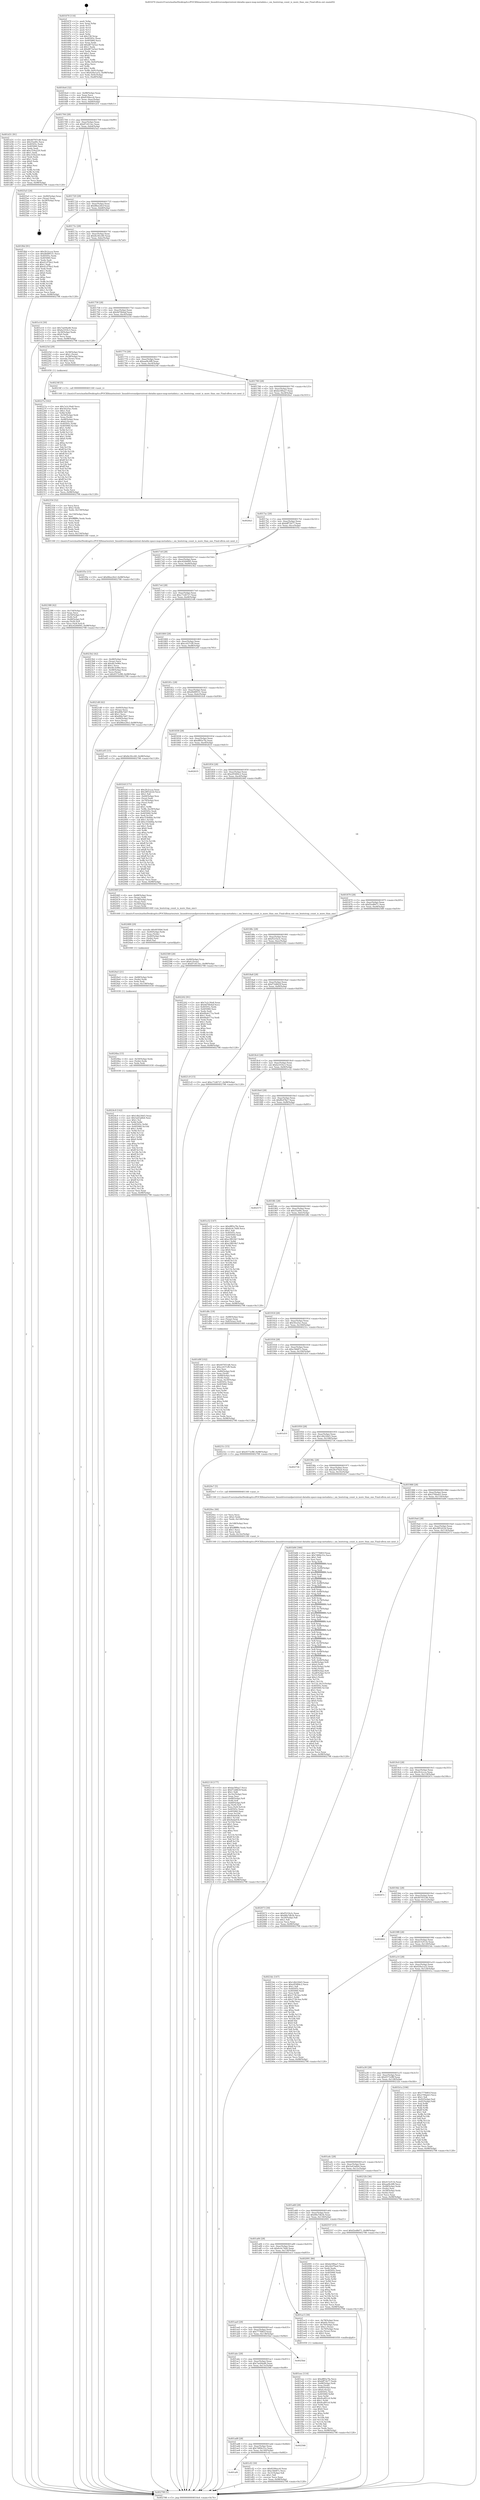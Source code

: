 digraph "0x401670" {
  label = "0x401670 (/mnt/c/Users/mathe/Desktop/tcc/POCII/binaries/extr_linuxdriversmdpersistent-datadm-space-map-metadata.c_sm_bootstrap_count_is_more_than_one_Final-ollvm.out::main(0))"
  labelloc = "t"
  node[shape=record]

  Entry [label="",width=0.3,height=0.3,shape=circle,fillcolor=black,style=filled]
  "0x4016e4" [label="{
     0x4016e4 [32]\l
     | [instrs]\l
     &nbsp;&nbsp;0x4016e4 \<+6\>: mov -0x98(%rbp),%eax\l
     &nbsp;&nbsp;0x4016ea \<+2\>: mov %eax,%ecx\l
     &nbsp;&nbsp;0x4016ec \<+6\>: sub $0x8184ecc6,%ecx\l
     &nbsp;&nbsp;0x4016f2 \<+6\>: mov %eax,-0xac(%rbp)\l
     &nbsp;&nbsp;0x4016f8 \<+6\>: mov %ecx,-0xb0(%rbp)\l
     &nbsp;&nbsp;0x4016fe \<+6\>: je 0000000000401d31 \<main+0x6c1\>\l
  }"]
  "0x401d31" [label="{
     0x401d31 [91]\l
     | [instrs]\l
     &nbsp;&nbsp;0x401d31 \<+5\>: mov $0x407051d6,%eax\l
     &nbsp;&nbsp;0x401d36 \<+5\>: mov $0x55a49c,%ecx\l
     &nbsp;&nbsp;0x401d3b \<+7\>: mov 0x40505c,%edx\l
     &nbsp;&nbsp;0x401d42 \<+7\>: mov 0x405060,%esi\l
     &nbsp;&nbsp;0x401d49 \<+2\>: mov %edx,%edi\l
     &nbsp;&nbsp;0x401d4b \<+6\>: add $0xc554a220,%edi\l
     &nbsp;&nbsp;0x401d51 \<+3\>: sub $0x1,%edi\l
     &nbsp;&nbsp;0x401d54 \<+6\>: sub $0xc554a220,%edi\l
     &nbsp;&nbsp;0x401d5a \<+3\>: imul %edi,%edx\l
     &nbsp;&nbsp;0x401d5d \<+3\>: and $0x1,%edx\l
     &nbsp;&nbsp;0x401d60 \<+3\>: cmp $0x0,%edx\l
     &nbsp;&nbsp;0x401d63 \<+4\>: sete %r8b\l
     &nbsp;&nbsp;0x401d67 \<+3\>: cmp $0xa,%esi\l
     &nbsp;&nbsp;0x401d6a \<+4\>: setl %r9b\l
     &nbsp;&nbsp;0x401d6e \<+3\>: mov %r8b,%r10b\l
     &nbsp;&nbsp;0x401d71 \<+3\>: and %r9b,%r10b\l
     &nbsp;&nbsp;0x401d74 \<+3\>: xor %r9b,%r8b\l
     &nbsp;&nbsp;0x401d77 \<+3\>: or %r8b,%r10b\l
     &nbsp;&nbsp;0x401d7a \<+4\>: test $0x1,%r10b\l
     &nbsp;&nbsp;0x401d7e \<+3\>: cmovne %ecx,%eax\l
     &nbsp;&nbsp;0x401d81 \<+6\>: mov %eax,-0x98(%rbp)\l
     &nbsp;&nbsp;0x401d87 \<+5\>: jmp 0000000000402798 \<main+0x1128\>\l
  }"]
  "0x401704" [label="{
     0x401704 [28]\l
     | [instrs]\l
     &nbsp;&nbsp;0x401704 \<+5\>: jmp 0000000000401709 \<main+0x99\>\l
     &nbsp;&nbsp;0x401709 \<+6\>: mov -0xac(%rbp),%eax\l
     &nbsp;&nbsp;0x40170f \<+5\>: sub $0x87c613ec,%eax\l
     &nbsp;&nbsp;0x401714 \<+6\>: mov %eax,-0xb4(%rbp)\l
     &nbsp;&nbsp;0x40171a \<+6\>: je 00000000004025a5 \<main+0xf35\>\l
  }"]
  Exit [label="",width=0.3,height=0.3,shape=circle,fillcolor=black,style=filled,peripheries=2]
  "0x4025a5" [label="{
     0x4025a5 [24]\l
     | [instrs]\l
     &nbsp;&nbsp;0x4025a5 \<+7\>: mov -0x90(%rbp),%rax\l
     &nbsp;&nbsp;0x4025ac \<+2\>: mov (%rax),%eax\l
     &nbsp;&nbsp;0x4025ae \<+4\>: lea -0x28(%rbp),%rsp\l
     &nbsp;&nbsp;0x4025b2 \<+1\>: pop %rbx\l
     &nbsp;&nbsp;0x4025b3 \<+2\>: pop %r12\l
     &nbsp;&nbsp;0x4025b5 \<+2\>: pop %r13\l
     &nbsp;&nbsp;0x4025b7 \<+2\>: pop %r14\l
     &nbsp;&nbsp;0x4025b9 \<+2\>: pop %r15\l
     &nbsp;&nbsp;0x4025bb \<+1\>: pop %rbp\l
     &nbsp;&nbsp;0x4025bc \<+1\>: ret\l
  }"]
  "0x401720" [label="{
     0x401720 [28]\l
     | [instrs]\l
     &nbsp;&nbsp;0x401720 \<+5\>: jmp 0000000000401725 \<main+0xb5\>\l
     &nbsp;&nbsp;0x401725 \<+6\>: mov -0xac(%rbp),%eax\l
     &nbsp;&nbsp;0x40172b \<+5\>: sub $0x88ee26cf,%eax\l
     &nbsp;&nbsp;0x401730 \<+6\>: mov %eax,-0xb8(%rbp)\l
     &nbsp;&nbsp;0x401736 \<+6\>: je 0000000000401f6d \<main+0x8fd\>\l
  }"]
  "0x4024c9" [label="{
     0x4024c9 [142]\l
     | [instrs]\l
     &nbsp;&nbsp;0x4024c9 \<+5\>: mov $0x1db226d3,%eax\l
     &nbsp;&nbsp;0x4024ce \<+5\>: mov $0x5a43a6b4,%esi\l
     &nbsp;&nbsp;0x4024d3 \<+2\>: mov $0x1,%cl\l
     &nbsp;&nbsp;0x4024d5 \<+3\>: xor %r8d,%r8d\l
     &nbsp;&nbsp;0x4024d8 \<+8\>: mov 0x40505c,%r9d\l
     &nbsp;&nbsp;0x4024e0 \<+8\>: mov 0x405060,%r10d\l
     &nbsp;&nbsp;0x4024e8 \<+4\>: sub $0x1,%r8d\l
     &nbsp;&nbsp;0x4024ec \<+3\>: mov %r9d,%r11d\l
     &nbsp;&nbsp;0x4024ef \<+3\>: add %r8d,%r11d\l
     &nbsp;&nbsp;0x4024f2 \<+4\>: imul %r11d,%r9d\l
     &nbsp;&nbsp;0x4024f6 \<+4\>: and $0x1,%r9d\l
     &nbsp;&nbsp;0x4024fa \<+4\>: cmp $0x0,%r9d\l
     &nbsp;&nbsp;0x4024fe \<+3\>: sete %bl\l
     &nbsp;&nbsp;0x402501 \<+4\>: cmp $0xa,%r10d\l
     &nbsp;&nbsp;0x402505 \<+4\>: setl %r14b\l
     &nbsp;&nbsp;0x402509 \<+3\>: mov %bl,%r15b\l
     &nbsp;&nbsp;0x40250c \<+4\>: xor $0xff,%r15b\l
     &nbsp;&nbsp;0x402510 \<+3\>: mov %r14b,%r12b\l
     &nbsp;&nbsp;0x402513 \<+4\>: xor $0xff,%r12b\l
     &nbsp;&nbsp;0x402517 \<+3\>: xor $0x0,%cl\l
     &nbsp;&nbsp;0x40251a \<+3\>: mov %r15b,%r13b\l
     &nbsp;&nbsp;0x40251d \<+4\>: and $0x0,%r13b\l
     &nbsp;&nbsp;0x402521 \<+2\>: and %cl,%bl\l
     &nbsp;&nbsp;0x402523 \<+3\>: mov %r12b,%dl\l
     &nbsp;&nbsp;0x402526 \<+3\>: and $0x0,%dl\l
     &nbsp;&nbsp;0x402529 \<+3\>: and %cl,%r14b\l
     &nbsp;&nbsp;0x40252c \<+3\>: or %bl,%r13b\l
     &nbsp;&nbsp;0x40252f \<+3\>: or %r14b,%dl\l
     &nbsp;&nbsp;0x402532 \<+3\>: xor %dl,%r13b\l
     &nbsp;&nbsp;0x402535 \<+3\>: or %r12b,%r15b\l
     &nbsp;&nbsp;0x402538 \<+4\>: xor $0xff,%r15b\l
     &nbsp;&nbsp;0x40253c \<+3\>: or $0x0,%cl\l
     &nbsp;&nbsp;0x40253f \<+3\>: and %cl,%r15b\l
     &nbsp;&nbsp;0x402542 \<+3\>: or %r15b,%r13b\l
     &nbsp;&nbsp;0x402545 \<+4\>: test $0x1,%r13b\l
     &nbsp;&nbsp;0x402549 \<+3\>: cmovne %esi,%eax\l
     &nbsp;&nbsp;0x40254c \<+6\>: mov %eax,-0x98(%rbp)\l
     &nbsp;&nbsp;0x402552 \<+5\>: jmp 0000000000402798 \<main+0x1128\>\l
  }"]
  "0x401f6d" [label="{
     0x401f6d [91]\l
     | [instrs]\l
     &nbsp;&nbsp;0x401f6d \<+5\>: mov $0x2fc2ccca,%eax\l
     &nbsp;&nbsp;0x401f72 \<+5\>: mov $0xd0d9f531,%ecx\l
     &nbsp;&nbsp;0x401f77 \<+7\>: mov 0x40505c,%edx\l
     &nbsp;&nbsp;0x401f7e \<+7\>: mov 0x405060,%esi\l
     &nbsp;&nbsp;0x401f85 \<+2\>: mov %edx,%edi\l
     &nbsp;&nbsp;0x401f87 \<+6\>: sub $0x41cf76e2,%edi\l
     &nbsp;&nbsp;0x401f8d \<+3\>: sub $0x1,%edi\l
     &nbsp;&nbsp;0x401f90 \<+6\>: add $0x41cf76e2,%edi\l
     &nbsp;&nbsp;0x401f96 \<+3\>: imul %edi,%edx\l
     &nbsp;&nbsp;0x401f99 \<+3\>: and $0x1,%edx\l
     &nbsp;&nbsp;0x401f9c \<+3\>: cmp $0x0,%edx\l
     &nbsp;&nbsp;0x401f9f \<+4\>: sete %r8b\l
     &nbsp;&nbsp;0x401fa3 \<+3\>: cmp $0xa,%esi\l
     &nbsp;&nbsp;0x401fa6 \<+4\>: setl %r9b\l
     &nbsp;&nbsp;0x401faa \<+3\>: mov %r8b,%r10b\l
     &nbsp;&nbsp;0x401fad \<+3\>: and %r9b,%r10b\l
     &nbsp;&nbsp;0x401fb0 \<+3\>: xor %r9b,%r8b\l
     &nbsp;&nbsp;0x401fb3 \<+3\>: or %r8b,%r10b\l
     &nbsp;&nbsp;0x401fb6 \<+4\>: test $0x1,%r10b\l
     &nbsp;&nbsp;0x401fba \<+3\>: cmovne %ecx,%eax\l
     &nbsp;&nbsp;0x401fbd \<+6\>: mov %eax,-0x98(%rbp)\l
     &nbsp;&nbsp;0x401fc3 \<+5\>: jmp 0000000000402798 \<main+0x1128\>\l
  }"]
  "0x40173c" [label="{
     0x40173c [28]\l
     | [instrs]\l
     &nbsp;&nbsp;0x40173c \<+5\>: jmp 0000000000401741 \<main+0xd1\>\l
     &nbsp;&nbsp;0x401741 \<+6\>: mov -0xac(%rbp),%eax\l
     &nbsp;&nbsp;0x401747 \<+5\>: sub $0x8e30cc60,%eax\l
     &nbsp;&nbsp;0x40174c \<+6\>: mov %eax,-0xbc(%rbp)\l
     &nbsp;&nbsp;0x401752 \<+6\>: je 0000000000401e14 \<main+0x7a4\>\l
  }"]
  "0x4024ba" [label="{
     0x4024ba [15]\l
     | [instrs]\l
     &nbsp;&nbsp;0x4024ba \<+4\>: mov -0x50(%rbp),%rdx\l
     &nbsp;&nbsp;0x4024be \<+3\>: mov (%rdx),%rdx\l
     &nbsp;&nbsp;0x4024c1 \<+3\>: mov %rdx,%rdi\l
     &nbsp;&nbsp;0x4024c4 \<+5\>: call 0000000000401030 \<free@plt\>\l
     | [calls]\l
     &nbsp;&nbsp;0x401030 \{1\} (unknown)\l
  }"]
  "0x401e14" [label="{
     0x401e14 [30]\l
     | [instrs]\l
     &nbsp;&nbsp;0x401e14 \<+5\>: mov $0x7ae04a46,%eax\l
     &nbsp;&nbsp;0x401e19 \<+5\>: mov $0xfa1016c3,%ecx\l
     &nbsp;&nbsp;0x401e1e \<+3\>: mov -0x30(%rbp),%edx\l
     &nbsp;&nbsp;0x401e21 \<+3\>: cmp $0x0,%edx\l
     &nbsp;&nbsp;0x401e24 \<+3\>: cmove %ecx,%eax\l
     &nbsp;&nbsp;0x401e27 \<+6\>: mov %eax,-0x98(%rbp)\l
     &nbsp;&nbsp;0x401e2d \<+5\>: jmp 0000000000402798 \<main+0x1128\>\l
  }"]
  "0x401758" [label="{
     0x401758 [28]\l
     | [instrs]\l
     &nbsp;&nbsp;0x401758 \<+5\>: jmp 000000000040175d \<main+0xed\>\l
     &nbsp;&nbsp;0x40175d \<+6\>: mov -0xac(%rbp),%eax\l
     &nbsp;&nbsp;0x401763 \<+5\>: sub $0x9d76b4af,%eax\l
     &nbsp;&nbsp;0x401768 \<+6\>: mov %eax,-0xc0(%rbp)\l
     &nbsp;&nbsp;0x40176e \<+6\>: je 000000000040225d \<main+0xbed\>\l
  }"]
  "0x4024a5" [label="{
     0x4024a5 [21]\l
     | [instrs]\l
     &nbsp;&nbsp;0x4024a5 \<+4\>: mov -0x68(%rbp),%rdx\l
     &nbsp;&nbsp;0x4024a9 \<+3\>: mov (%rdx),%rdx\l
     &nbsp;&nbsp;0x4024ac \<+3\>: mov %rdx,%rdi\l
     &nbsp;&nbsp;0x4024af \<+6\>: mov %eax,-0x158(%rbp)\l
     &nbsp;&nbsp;0x4024b5 \<+5\>: call 0000000000401030 \<free@plt\>\l
     | [calls]\l
     &nbsp;&nbsp;0x401030 \{1\} (unknown)\l
  }"]
  "0x40225d" [label="{
     0x40225d [29]\l
     | [instrs]\l
     &nbsp;&nbsp;0x40225d \<+4\>: mov -0x58(%rbp),%rax\l
     &nbsp;&nbsp;0x402261 \<+6\>: movl $0x1,(%rax)\l
     &nbsp;&nbsp;0x402267 \<+4\>: mov -0x58(%rbp),%rax\l
     &nbsp;&nbsp;0x40226b \<+3\>: movslq (%rax),%rax\l
     &nbsp;&nbsp;0x40226e \<+4\>: shl $0x2,%rax\l
     &nbsp;&nbsp;0x402272 \<+3\>: mov %rax,%rdi\l
     &nbsp;&nbsp;0x402275 \<+5\>: call 0000000000401050 \<malloc@plt\>\l
     | [calls]\l
     &nbsp;&nbsp;0x401050 \{1\} (unknown)\l
  }"]
  "0x401774" [label="{
     0x401774 [28]\l
     | [instrs]\l
     &nbsp;&nbsp;0x401774 \<+5\>: jmp 0000000000401779 \<main+0x109\>\l
     &nbsp;&nbsp;0x401779 \<+6\>: mov -0xac(%rbp),%eax\l
     &nbsp;&nbsp;0x40177f \<+5\>: sub $0xaaf4c4f8,%eax\l
     &nbsp;&nbsp;0x401784 \<+6\>: mov %eax,-0xc4(%rbp)\l
     &nbsp;&nbsp;0x40178a \<+6\>: je 000000000040234f \<main+0xcdf\>\l
  }"]
  "0x402488" [label="{
     0x402488 [29]\l
     | [instrs]\l
     &nbsp;&nbsp;0x402488 \<+10\>: movabs $0x4030b6,%rdi\l
     &nbsp;&nbsp;0x402492 \<+4\>: mov -0x40(%rbp),%rdx\l
     &nbsp;&nbsp;0x402496 \<+2\>: mov %eax,(%rdx)\l
     &nbsp;&nbsp;0x402498 \<+4\>: mov -0x40(%rbp),%rdx\l
     &nbsp;&nbsp;0x40249c \<+2\>: mov (%rdx),%esi\l
     &nbsp;&nbsp;0x40249e \<+2\>: mov $0x0,%al\l
     &nbsp;&nbsp;0x4024a0 \<+5\>: call 0000000000401040 \<printf@plt\>\l
     | [calls]\l
     &nbsp;&nbsp;0x401040 \{1\} (unknown)\l
  }"]
  "0x40234f" [label="{
     0x40234f [5]\l
     | [instrs]\l
     &nbsp;&nbsp;0x40234f \<+5\>: call 0000000000401160 \<next_i\>\l
     | [calls]\l
     &nbsp;&nbsp;0x401160 \{1\} (/mnt/c/Users/mathe/Desktop/tcc/POCII/binaries/extr_linuxdriversmdpersistent-datadm-space-map-metadata.c_sm_bootstrap_count_is_more_than_one_Final-ollvm.out::next_i)\l
  }"]
  "0x401790" [label="{
     0x401790 [28]\l
     | [instrs]\l
     &nbsp;&nbsp;0x401790 \<+5\>: jmp 0000000000401795 \<main+0x125\>\l
     &nbsp;&nbsp;0x401795 \<+6\>: mov -0xac(%rbp),%eax\l
     &nbsp;&nbsp;0x40179b \<+5\>: sub $0xbe5f0aa7,%eax\l
     &nbsp;&nbsp;0x4017a0 \<+6\>: mov %eax,-0xc8(%rbp)\l
     &nbsp;&nbsp;0x4017a6 \<+6\>: je 00000000004026a1 \<main+0x1031\>\l
  }"]
  "0x402388" [label="{
     0x402388 [42]\l
     | [instrs]\l
     &nbsp;&nbsp;0x402388 \<+6\>: mov -0x154(%rbp),%ecx\l
     &nbsp;&nbsp;0x40238e \<+3\>: imul %eax,%ecx\l
     &nbsp;&nbsp;0x402391 \<+4\>: mov -0x50(%rbp),%r8\l
     &nbsp;&nbsp;0x402395 \<+3\>: mov (%r8),%r8\l
     &nbsp;&nbsp;0x402398 \<+4\>: mov -0x48(%rbp),%r9\l
     &nbsp;&nbsp;0x40239c \<+3\>: movslq (%r9),%r9\l
     &nbsp;&nbsp;0x40239f \<+4\>: mov %ecx,(%r8,%r9,4)\l
     &nbsp;&nbsp;0x4023a3 \<+10\>: movl $0xc6264095,-0x98(%rbp)\l
     &nbsp;&nbsp;0x4023ad \<+5\>: jmp 0000000000402798 \<main+0x1128\>\l
  }"]
  "0x4026a1" [label="{
     0x4026a1\l
  }", style=dashed]
  "0x4017ac" [label="{
     0x4017ac [28]\l
     | [instrs]\l
     &nbsp;&nbsp;0x4017ac \<+5\>: jmp 00000000004017b1 \<main+0x141\>\l
     &nbsp;&nbsp;0x4017b1 \<+6\>: mov -0xac(%rbp),%eax\l
     &nbsp;&nbsp;0x4017b7 \<+5\>: sub $0xbff72b77,%eax\l
     &nbsp;&nbsp;0x4017bc \<+6\>: mov %eax,-0xcc(%rbp)\l
     &nbsp;&nbsp;0x4017c2 \<+6\>: je 0000000000401f5e \<main+0x8ee\>\l
  }"]
  "0x402354" [label="{
     0x402354 [52]\l
     | [instrs]\l
     &nbsp;&nbsp;0x402354 \<+2\>: xor %ecx,%ecx\l
     &nbsp;&nbsp;0x402356 \<+5\>: mov $0x2,%edx\l
     &nbsp;&nbsp;0x40235b \<+6\>: mov %edx,-0x150(%rbp)\l
     &nbsp;&nbsp;0x402361 \<+1\>: cltd\l
     &nbsp;&nbsp;0x402362 \<+6\>: mov -0x150(%rbp),%esi\l
     &nbsp;&nbsp;0x402368 \<+2\>: idiv %esi\l
     &nbsp;&nbsp;0x40236a \<+6\>: imul $0xfffffffe,%edx,%edx\l
     &nbsp;&nbsp;0x402370 \<+2\>: mov %ecx,%edi\l
     &nbsp;&nbsp;0x402372 \<+2\>: sub %edx,%edi\l
     &nbsp;&nbsp;0x402374 \<+2\>: mov %ecx,%edx\l
     &nbsp;&nbsp;0x402376 \<+3\>: sub $0x1,%edx\l
     &nbsp;&nbsp;0x402379 \<+2\>: add %edx,%edi\l
     &nbsp;&nbsp;0x40237b \<+2\>: sub %edi,%ecx\l
     &nbsp;&nbsp;0x40237d \<+6\>: mov %ecx,-0x154(%rbp)\l
     &nbsp;&nbsp;0x402383 \<+5\>: call 0000000000401160 \<next_i\>\l
     | [calls]\l
     &nbsp;&nbsp;0x401160 \{1\} (/mnt/c/Users/mathe/Desktop/tcc/POCII/binaries/extr_linuxdriversmdpersistent-datadm-space-map-metadata.c_sm_bootstrap_count_is_more_than_one_Final-ollvm.out::next_i)\l
  }"]
  "0x401f5e" [label="{
     0x401f5e [15]\l
     | [instrs]\l
     &nbsp;&nbsp;0x401f5e \<+10\>: movl $0x88ee26cf,-0x98(%rbp)\l
     &nbsp;&nbsp;0x401f68 \<+5\>: jmp 0000000000402798 \<main+0x1128\>\l
  }"]
  "0x4017c8" [label="{
     0x4017c8 [28]\l
     | [instrs]\l
     &nbsp;&nbsp;0x4017c8 \<+5\>: jmp 00000000004017cd \<main+0x15d\>\l
     &nbsp;&nbsp;0x4017cd \<+6\>: mov -0xac(%rbp),%eax\l
     &nbsp;&nbsp;0x4017d3 \<+5\>: sub $0xc6264095,%eax\l
     &nbsp;&nbsp;0x4017d8 \<+6\>: mov %eax,-0xd0(%rbp)\l
     &nbsp;&nbsp;0x4017de \<+6\>: je 00000000004023b2 \<main+0xd42\>\l
  }"]
  "0x40227a" [label="{
     0x40227a [162]\l
     | [instrs]\l
     &nbsp;&nbsp;0x40227a \<+5\>: mov $0x7e2c30a8,%ecx\l
     &nbsp;&nbsp;0x40227f \<+5\>: mov $0x5fca5ec,%edx\l
     &nbsp;&nbsp;0x402284 \<+3\>: mov $0x1,%sil\l
     &nbsp;&nbsp;0x402287 \<+3\>: xor %r8d,%r8d\l
     &nbsp;&nbsp;0x40228a \<+4\>: mov -0x50(%rbp),%rdi\l
     &nbsp;&nbsp;0x40228e \<+3\>: mov %rax,(%rdi)\l
     &nbsp;&nbsp;0x402291 \<+4\>: mov -0x48(%rbp),%rax\l
     &nbsp;&nbsp;0x402295 \<+6\>: movl $0x0,(%rax)\l
     &nbsp;&nbsp;0x40229b \<+8\>: mov 0x40505c,%r9d\l
     &nbsp;&nbsp;0x4022a3 \<+8\>: mov 0x405060,%r10d\l
     &nbsp;&nbsp;0x4022ab \<+4\>: sub $0x1,%r8d\l
     &nbsp;&nbsp;0x4022af \<+3\>: mov %r9d,%r11d\l
     &nbsp;&nbsp;0x4022b2 \<+3\>: add %r8d,%r11d\l
     &nbsp;&nbsp;0x4022b5 \<+4\>: imul %r11d,%r9d\l
     &nbsp;&nbsp;0x4022b9 \<+4\>: and $0x1,%r9d\l
     &nbsp;&nbsp;0x4022bd \<+4\>: cmp $0x0,%r9d\l
     &nbsp;&nbsp;0x4022c1 \<+3\>: sete %bl\l
     &nbsp;&nbsp;0x4022c4 \<+4\>: cmp $0xa,%r10d\l
     &nbsp;&nbsp;0x4022c8 \<+4\>: setl %r14b\l
     &nbsp;&nbsp;0x4022cc \<+3\>: mov %bl,%r15b\l
     &nbsp;&nbsp;0x4022cf \<+4\>: xor $0xff,%r15b\l
     &nbsp;&nbsp;0x4022d3 \<+3\>: mov %r14b,%r12b\l
     &nbsp;&nbsp;0x4022d6 \<+4\>: xor $0xff,%r12b\l
     &nbsp;&nbsp;0x4022da \<+4\>: xor $0x1,%sil\l
     &nbsp;&nbsp;0x4022de \<+3\>: mov %r15b,%r13b\l
     &nbsp;&nbsp;0x4022e1 \<+4\>: and $0xff,%r13b\l
     &nbsp;&nbsp;0x4022e5 \<+3\>: and %sil,%bl\l
     &nbsp;&nbsp;0x4022e8 \<+3\>: mov %r12b,%al\l
     &nbsp;&nbsp;0x4022eb \<+2\>: and $0xff,%al\l
     &nbsp;&nbsp;0x4022ed \<+3\>: and %sil,%r14b\l
     &nbsp;&nbsp;0x4022f0 \<+3\>: or %bl,%r13b\l
     &nbsp;&nbsp;0x4022f3 \<+3\>: or %r14b,%al\l
     &nbsp;&nbsp;0x4022f6 \<+3\>: xor %al,%r13b\l
     &nbsp;&nbsp;0x4022f9 \<+3\>: or %r12b,%r15b\l
     &nbsp;&nbsp;0x4022fc \<+4\>: xor $0xff,%r15b\l
     &nbsp;&nbsp;0x402300 \<+4\>: or $0x1,%sil\l
     &nbsp;&nbsp;0x402304 \<+3\>: and %sil,%r15b\l
     &nbsp;&nbsp;0x402307 \<+3\>: or %r15b,%r13b\l
     &nbsp;&nbsp;0x40230a \<+4\>: test $0x1,%r13b\l
     &nbsp;&nbsp;0x40230e \<+3\>: cmovne %edx,%ecx\l
     &nbsp;&nbsp;0x402311 \<+6\>: mov %ecx,-0x98(%rbp)\l
     &nbsp;&nbsp;0x402317 \<+5\>: jmp 0000000000402798 \<main+0x1128\>\l
  }"]
  "0x4023b2" [label="{
     0x4023b2 [42]\l
     | [instrs]\l
     &nbsp;&nbsp;0x4023b2 \<+4\>: mov -0x48(%rbp),%rax\l
     &nbsp;&nbsp;0x4023b6 \<+2\>: mov (%rax),%ecx\l
     &nbsp;&nbsp;0x4023b8 \<+6\>: add $0x4fc3e96e,%ecx\l
     &nbsp;&nbsp;0x4023be \<+3\>: add $0x1,%ecx\l
     &nbsp;&nbsp;0x4023c1 \<+6\>: sub $0x4fc3e96e,%ecx\l
     &nbsp;&nbsp;0x4023c7 \<+4\>: mov -0x48(%rbp),%rax\l
     &nbsp;&nbsp;0x4023cb \<+2\>: mov %ecx,(%rax)\l
     &nbsp;&nbsp;0x4023cd \<+10\>: movl $0x4573cf8f,-0x98(%rbp)\l
     &nbsp;&nbsp;0x4023d7 \<+5\>: jmp 0000000000402798 \<main+0x1128\>\l
  }"]
  "0x4017e4" [label="{
     0x4017e4 [28]\l
     | [instrs]\l
     &nbsp;&nbsp;0x4017e4 \<+5\>: jmp 00000000004017e9 \<main+0x179\>\l
     &nbsp;&nbsp;0x4017e9 \<+6\>: mov -0xac(%rbp),%eax\l
     &nbsp;&nbsp;0x4017ef \<+5\>: sub $0xc71d4727,%eax\l
     &nbsp;&nbsp;0x4017f4 \<+6\>: mov %eax,-0xd4(%rbp)\l
     &nbsp;&nbsp;0x4017fa \<+6\>: je 00000000004021d8 \<main+0xb68\>\l
  }"]
  "0x402118" [label="{
     0x402118 [177]\l
     | [instrs]\l
     &nbsp;&nbsp;0x402118 \<+5\>: mov $0xbe5f0aa7,%ecx\l
     &nbsp;&nbsp;0x40211d \<+5\>: mov $0xf72d663f,%edx\l
     &nbsp;&nbsp;0x402122 \<+3\>: mov $0x1,%dil\l
     &nbsp;&nbsp;0x402125 \<+6\>: mov -0x14c(%rbp),%esi\l
     &nbsp;&nbsp;0x40212b \<+3\>: imul %eax,%esi\l
     &nbsp;&nbsp;0x40212e \<+4\>: mov -0x68(%rbp),%r8\l
     &nbsp;&nbsp;0x402132 \<+3\>: mov (%r8),%r8\l
     &nbsp;&nbsp;0x402135 \<+4\>: mov -0x60(%rbp),%r9\l
     &nbsp;&nbsp;0x402139 \<+3\>: movslq (%r9),%r9\l
     &nbsp;&nbsp;0x40213c \<+4\>: mov %esi,(%r8,%r9,4)\l
     &nbsp;&nbsp;0x402140 \<+7\>: mov 0x40505c,%eax\l
     &nbsp;&nbsp;0x402147 \<+7\>: mov 0x405060,%esi\l
     &nbsp;&nbsp;0x40214e \<+3\>: mov %eax,%r10d\l
     &nbsp;&nbsp;0x402151 \<+7\>: sub $0x9eda93b,%r10d\l
     &nbsp;&nbsp;0x402158 \<+4\>: sub $0x1,%r10d\l
     &nbsp;&nbsp;0x40215c \<+7\>: add $0x9eda93b,%r10d\l
     &nbsp;&nbsp;0x402163 \<+4\>: imul %r10d,%eax\l
     &nbsp;&nbsp;0x402167 \<+3\>: and $0x1,%eax\l
     &nbsp;&nbsp;0x40216a \<+3\>: cmp $0x0,%eax\l
     &nbsp;&nbsp;0x40216d \<+4\>: sete %r11b\l
     &nbsp;&nbsp;0x402171 \<+3\>: cmp $0xa,%esi\l
     &nbsp;&nbsp;0x402174 \<+3\>: setl %bl\l
     &nbsp;&nbsp;0x402177 \<+3\>: mov %r11b,%r14b\l
     &nbsp;&nbsp;0x40217a \<+4\>: xor $0xff,%r14b\l
     &nbsp;&nbsp;0x40217e \<+3\>: mov %bl,%r15b\l
     &nbsp;&nbsp;0x402181 \<+4\>: xor $0xff,%r15b\l
     &nbsp;&nbsp;0x402185 \<+4\>: xor $0x1,%dil\l
     &nbsp;&nbsp;0x402189 \<+3\>: mov %r14b,%r12b\l
     &nbsp;&nbsp;0x40218c \<+4\>: and $0xff,%r12b\l
     &nbsp;&nbsp;0x402190 \<+3\>: and %dil,%r11b\l
     &nbsp;&nbsp;0x402193 \<+3\>: mov %r15b,%r13b\l
     &nbsp;&nbsp;0x402196 \<+4\>: and $0xff,%r13b\l
     &nbsp;&nbsp;0x40219a \<+3\>: and %dil,%bl\l
     &nbsp;&nbsp;0x40219d \<+3\>: or %r11b,%r12b\l
     &nbsp;&nbsp;0x4021a0 \<+3\>: or %bl,%r13b\l
     &nbsp;&nbsp;0x4021a3 \<+3\>: xor %r13b,%r12b\l
     &nbsp;&nbsp;0x4021a6 \<+3\>: or %r15b,%r14b\l
     &nbsp;&nbsp;0x4021a9 \<+4\>: xor $0xff,%r14b\l
     &nbsp;&nbsp;0x4021ad \<+4\>: or $0x1,%dil\l
     &nbsp;&nbsp;0x4021b1 \<+3\>: and %dil,%r14b\l
     &nbsp;&nbsp;0x4021b4 \<+3\>: or %r14b,%r12b\l
     &nbsp;&nbsp;0x4021b7 \<+4\>: test $0x1,%r12b\l
     &nbsp;&nbsp;0x4021bb \<+3\>: cmovne %edx,%ecx\l
     &nbsp;&nbsp;0x4021be \<+6\>: mov %ecx,-0x98(%rbp)\l
     &nbsp;&nbsp;0x4021c4 \<+5\>: jmp 0000000000402798 \<main+0x1128\>\l
  }"]
  "0x4021d8" [label="{
     0x4021d8 [42]\l
     | [instrs]\l
     &nbsp;&nbsp;0x4021d8 \<+4\>: mov -0x60(%rbp),%rax\l
     &nbsp;&nbsp;0x4021dc \<+2\>: mov (%rax),%ecx\l
     &nbsp;&nbsp;0x4021de \<+6\>: add $0xd0fa7dd7,%ecx\l
     &nbsp;&nbsp;0x4021e4 \<+3\>: add $0x1,%ecx\l
     &nbsp;&nbsp;0x4021e7 \<+6\>: sub $0xd0fa7dd7,%ecx\l
     &nbsp;&nbsp;0x4021ed \<+4\>: mov -0x60(%rbp),%rax\l
     &nbsp;&nbsp;0x4021f1 \<+2\>: mov %ecx,(%rax)\l
     &nbsp;&nbsp;0x4021f3 \<+10\>: movl $0x88ee26cf,-0x98(%rbp)\l
     &nbsp;&nbsp;0x4021fd \<+5\>: jmp 0000000000402798 \<main+0x1128\>\l
  }"]
  "0x401800" [label="{
     0x401800 [28]\l
     | [instrs]\l
     &nbsp;&nbsp;0x401800 \<+5\>: jmp 0000000000401805 \<main+0x195\>\l
     &nbsp;&nbsp;0x401805 \<+6\>: mov -0xac(%rbp),%eax\l
     &nbsp;&nbsp;0x40180b \<+5\>: sub $0xcc637cf9,%eax\l
     &nbsp;&nbsp;0x401810 \<+6\>: mov %eax,-0xd8(%rbp)\l
     &nbsp;&nbsp;0x401816 \<+6\>: je 0000000000401e05 \<main+0x795\>\l
  }"]
  "0x4020ec" [label="{
     0x4020ec [44]\l
     | [instrs]\l
     &nbsp;&nbsp;0x4020ec \<+2\>: xor %ecx,%ecx\l
     &nbsp;&nbsp;0x4020ee \<+5\>: mov $0x2,%edx\l
     &nbsp;&nbsp;0x4020f3 \<+6\>: mov %edx,-0x148(%rbp)\l
     &nbsp;&nbsp;0x4020f9 \<+1\>: cltd\l
     &nbsp;&nbsp;0x4020fa \<+6\>: mov -0x148(%rbp),%esi\l
     &nbsp;&nbsp;0x402100 \<+2\>: idiv %esi\l
     &nbsp;&nbsp;0x402102 \<+6\>: imul $0xfffffffe,%edx,%edx\l
     &nbsp;&nbsp;0x402108 \<+3\>: sub $0x1,%ecx\l
     &nbsp;&nbsp;0x40210b \<+2\>: sub %ecx,%edx\l
     &nbsp;&nbsp;0x40210d \<+6\>: mov %edx,-0x14c(%rbp)\l
     &nbsp;&nbsp;0x402113 \<+5\>: call 0000000000401160 \<next_i\>\l
     | [calls]\l
     &nbsp;&nbsp;0x401160 \{1\} (/mnt/c/Users/mathe/Desktop/tcc/POCII/binaries/extr_linuxdriversmdpersistent-datadm-space-map-metadata.c_sm_bootstrap_count_is_more_than_one_Final-ollvm.out::next_i)\l
  }"]
  "0x401e05" [label="{
     0x401e05 [15]\l
     | [instrs]\l
     &nbsp;&nbsp;0x401e05 \<+10\>: movl $0x8e30cc60,-0x98(%rbp)\l
     &nbsp;&nbsp;0x401e0f \<+5\>: jmp 0000000000402798 \<main+0x1128\>\l
  }"]
  "0x40181c" [label="{
     0x40181c [28]\l
     | [instrs]\l
     &nbsp;&nbsp;0x40181c \<+5\>: jmp 0000000000401821 \<main+0x1b1\>\l
     &nbsp;&nbsp;0x401821 \<+6\>: mov -0xac(%rbp),%eax\l
     &nbsp;&nbsp;0x401827 \<+5\>: sub $0xd0d9f531,%eax\l
     &nbsp;&nbsp;0x40182c \<+6\>: mov %eax,-0xdc(%rbp)\l
     &nbsp;&nbsp;0x401832 \<+6\>: je 0000000000401fc8 \<main+0x958\>\l
  }"]
  "0x401eec" [label="{
     0x401eec [114]\l
     | [instrs]\l
     &nbsp;&nbsp;0x401eec \<+5\>: mov $0xdf85e7fa,%ecx\l
     &nbsp;&nbsp;0x401ef1 \<+5\>: mov $0xbff72b77,%edx\l
     &nbsp;&nbsp;0x401ef6 \<+4\>: mov -0x68(%rbp),%rdi\l
     &nbsp;&nbsp;0x401efa \<+3\>: mov %rax,(%rdi)\l
     &nbsp;&nbsp;0x401efd \<+4\>: mov -0x60(%rbp),%rax\l
     &nbsp;&nbsp;0x401f01 \<+6\>: movl $0x0,(%rax)\l
     &nbsp;&nbsp;0x401f07 \<+7\>: mov 0x40505c,%esi\l
     &nbsp;&nbsp;0x401f0e \<+8\>: mov 0x405060,%r8d\l
     &nbsp;&nbsp;0x401f16 \<+3\>: mov %esi,%r9d\l
     &nbsp;&nbsp;0x401f19 \<+7\>: add $0x9caf01c0,%r9d\l
     &nbsp;&nbsp;0x401f20 \<+4\>: sub $0x1,%r9d\l
     &nbsp;&nbsp;0x401f24 \<+7\>: sub $0x9caf01c0,%r9d\l
     &nbsp;&nbsp;0x401f2b \<+4\>: imul %r9d,%esi\l
     &nbsp;&nbsp;0x401f2f \<+3\>: and $0x1,%esi\l
     &nbsp;&nbsp;0x401f32 \<+3\>: cmp $0x0,%esi\l
     &nbsp;&nbsp;0x401f35 \<+4\>: sete %r10b\l
     &nbsp;&nbsp;0x401f39 \<+4\>: cmp $0xa,%r8d\l
     &nbsp;&nbsp;0x401f3d \<+4\>: setl %r11b\l
     &nbsp;&nbsp;0x401f41 \<+3\>: mov %r10b,%bl\l
     &nbsp;&nbsp;0x401f44 \<+3\>: and %r11b,%bl\l
     &nbsp;&nbsp;0x401f47 \<+3\>: xor %r11b,%r10b\l
     &nbsp;&nbsp;0x401f4a \<+3\>: or %r10b,%bl\l
     &nbsp;&nbsp;0x401f4d \<+3\>: test $0x1,%bl\l
     &nbsp;&nbsp;0x401f50 \<+3\>: cmovne %edx,%ecx\l
     &nbsp;&nbsp;0x401f53 \<+6\>: mov %ecx,-0x98(%rbp)\l
     &nbsp;&nbsp;0x401f59 \<+5\>: jmp 0000000000402798 \<main+0x1128\>\l
  }"]
  "0x401fc8" [label="{
     0x401fc8 [171]\l
     | [instrs]\l
     &nbsp;&nbsp;0x401fc8 \<+5\>: mov $0x2fc2ccca,%eax\l
     &nbsp;&nbsp;0x401fcd \<+5\>: mov $0x28f1d22d,%ecx\l
     &nbsp;&nbsp;0x401fd2 \<+2\>: mov $0x1,%dl\l
     &nbsp;&nbsp;0x401fd4 \<+4\>: mov -0x60(%rbp),%rsi\l
     &nbsp;&nbsp;0x401fd8 \<+2\>: mov (%rsi),%edi\l
     &nbsp;&nbsp;0x401fda \<+4\>: mov -0x70(%rbp),%rsi\l
     &nbsp;&nbsp;0x401fde \<+2\>: cmp (%rsi),%edi\l
     &nbsp;&nbsp;0x401fe0 \<+4\>: setl %r8b\l
     &nbsp;&nbsp;0x401fe4 \<+4\>: and $0x1,%r8b\l
     &nbsp;&nbsp;0x401fe8 \<+4\>: mov %r8b,-0x29(%rbp)\l
     &nbsp;&nbsp;0x401fec \<+7\>: mov 0x40505c,%edi\l
     &nbsp;&nbsp;0x401ff3 \<+8\>: mov 0x405060,%r9d\l
     &nbsp;&nbsp;0x401ffb \<+3\>: mov %edi,%r10d\l
     &nbsp;&nbsp;0x401ffe \<+7\>: sub $0xc554dfda,%r10d\l
     &nbsp;&nbsp;0x402005 \<+4\>: sub $0x1,%r10d\l
     &nbsp;&nbsp;0x402009 \<+7\>: add $0xc554dfda,%r10d\l
     &nbsp;&nbsp;0x402010 \<+4\>: imul %r10d,%edi\l
     &nbsp;&nbsp;0x402014 \<+3\>: and $0x1,%edi\l
     &nbsp;&nbsp;0x402017 \<+3\>: cmp $0x0,%edi\l
     &nbsp;&nbsp;0x40201a \<+4\>: sete %r8b\l
     &nbsp;&nbsp;0x40201e \<+4\>: cmp $0xa,%r9d\l
     &nbsp;&nbsp;0x402022 \<+4\>: setl %r11b\l
     &nbsp;&nbsp;0x402026 \<+3\>: mov %r8b,%bl\l
     &nbsp;&nbsp;0x402029 \<+3\>: xor $0xff,%bl\l
     &nbsp;&nbsp;0x40202c \<+3\>: mov %r11b,%r14b\l
     &nbsp;&nbsp;0x40202f \<+4\>: xor $0xff,%r14b\l
     &nbsp;&nbsp;0x402033 \<+3\>: xor $0x1,%dl\l
     &nbsp;&nbsp;0x402036 \<+3\>: mov %bl,%r15b\l
     &nbsp;&nbsp;0x402039 \<+4\>: and $0xff,%r15b\l
     &nbsp;&nbsp;0x40203d \<+3\>: and %dl,%r8b\l
     &nbsp;&nbsp;0x402040 \<+3\>: mov %r14b,%r12b\l
     &nbsp;&nbsp;0x402043 \<+4\>: and $0xff,%r12b\l
     &nbsp;&nbsp;0x402047 \<+3\>: and %dl,%r11b\l
     &nbsp;&nbsp;0x40204a \<+3\>: or %r8b,%r15b\l
     &nbsp;&nbsp;0x40204d \<+3\>: or %r11b,%r12b\l
     &nbsp;&nbsp;0x402050 \<+3\>: xor %r12b,%r15b\l
     &nbsp;&nbsp;0x402053 \<+3\>: or %r14b,%bl\l
     &nbsp;&nbsp;0x402056 \<+3\>: xor $0xff,%bl\l
     &nbsp;&nbsp;0x402059 \<+3\>: or $0x1,%dl\l
     &nbsp;&nbsp;0x40205c \<+2\>: and %dl,%bl\l
     &nbsp;&nbsp;0x40205e \<+3\>: or %bl,%r15b\l
     &nbsp;&nbsp;0x402061 \<+4\>: test $0x1,%r15b\l
     &nbsp;&nbsp;0x402065 \<+3\>: cmovne %ecx,%eax\l
     &nbsp;&nbsp;0x402068 \<+6\>: mov %eax,-0x98(%rbp)\l
     &nbsp;&nbsp;0x40206e \<+5\>: jmp 0000000000402798 \<main+0x1128\>\l
  }"]
  "0x401838" [label="{
     0x401838 [28]\l
     | [instrs]\l
     &nbsp;&nbsp;0x401838 \<+5\>: jmp 000000000040183d \<main+0x1cd\>\l
     &nbsp;&nbsp;0x40183d \<+6\>: mov -0xac(%rbp),%eax\l
     &nbsp;&nbsp;0x401843 \<+5\>: sub $0xdf85e7fa,%eax\l
     &nbsp;&nbsp;0x401848 \<+6\>: mov %eax,-0xe0(%rbp)\l
     &nbsp;&nbsp;0x40184e \<+6\>: je 0000000000402635 \<main+0xfc5\>\l
  }"]
  "0x401d9f" [label="{
     0x401d9f [102]\l
     | [instrs]\l
     &nbsp;&nbsp;0x401d9f \<+5\>: mov $0x407051d6,%ecx\l
     &nbsp;&nbsp;0x401da4 \<+5\>: mov $0xcc637cf9,%edx\l
     &nbsp;&nbsp;0x401da9 \<+2\>: xor %esi,%esi\l
     &nbsp;&nbsp;0x401dab \<+4\>: mov -0x80(%rbp),%rdi\l
     &nbsp;&nbsp;0x401daf \<+2\>: mov %eax,(%rdi)\l
     &nbsp;&nbsp;0x401db1 \<+4\>: mov -0x80(%rbp),%rdi\l
     &nbsp;&nbsp;0x401db5 \<+2\>: mov (%rdi),%eax\l
     &nbsp;&nbsp;0x401db7 \<+3\>: mov %eax,-0x30(%rbp)\l
     &nbsp;&nbsp;0x401dba \<+7\>: mov 0x40505c,%eax\l
     &nbsp;&nbsp;0x401dc1 \<+8\>: mov 0x405060,%r8d\l
     &nbsp;&nbsp;0x401dc9 \<+3\>: sub $0x1,%esi\l
     &nbsp;&nbsp;0x401dcc \<+3\>: mov %eax,%r9d\l
     &nbsp;&nbsp;0x401dcf \<+3\>: add %esi,%r9d\l
     &nbsp;&nbsp;0x401dd2 \<+4\>: imul %r9d,%eax\l
     &nbsp;&nbsp;0x401dd6 \<+3\>: and $0x1,%eax\l
     &nbsp;&nbsp;0x401dd9 \<+3\>: cmp $0x0,%eax\l
     &nbsp;&nbsp;0x401ddc \<+4\>: sete %r10b\l
     &nbsp;&nbsp;0x401de0 \<+4\>: cmp $0xa,%r8d\l
     &nbsp;&nbsp;0x401de4 \<+4\>: setl %r11b\l
     &nbsp;&nbsp;0x401de8 \<+3\>: mov %r10b,%bl\l
     &nbsp;&nbsp;0x401deb \<+3\>: and %r11b,%bl\l
     &nbsp;&nbsp;0x401dee \<+3\>: xor %r11b,%r10b\l
     &nbsp;&nbsp;0x401df1 \<+3\>: or %r10b,%bl\l
     &nbsp;&nbsp;0x401df4 \<+3\>: test $0x1,%bl\l
     &nbsp;&nbsp;0x401df7 \<+3\>: cmovne %edx,%ecx\l
     &nbsp;&nbsp;0x401dfa \<+6\>: mov %ecx,-0x98(%rbp)\l
     &nbsp;&nbsp;0x401e00 \<+5\>: jmp 0000000000402798 \<main+0x1128\>\l
  }"]
  "0x402635" [label="{
     0x402635\l
  }", style=dashed]
  "0x401854" [label="{
     0x401854 [28]\l
     | [instrs]\l
     &nbsp;&nbsp;0x401854 \<+5\>: jmp 0000000000401859 \<main+0x1e9\>\l
     &nbsp;&nbsp;0x401859 \<+6\>: mov -0xac(%rbp),%eax\l
     &nbsp;&nbsp;0x40185f \<+5\>: sub $0xe95484c2,%eax\l
     &nbsp;&nbsp;0x401864 \<+6\>: mov %eax,-0xe4(%rbp)\l
     &nbsp;&nbsp;0x40186a \<+6\>: je 000000000040246f \<main+0xdff\>\l
  }"]
  "0x401af4" [label="{
     0x401af4\l
  }", style=dashed]
  "0x40246f" [label="{
     0x40246f [25]\l
     | [instrs]\l
     &nbsp;&nbsp;0x40246f \<+4\>: mov -0x68(%rbp),%rax\l
     &nbsp;&nbsp;0x402473 \<+3\>: mov (%rax),%rdi\l
     &nbsp;&nbsp;0x402476 \<+4\>: mov -0x78(%rbp),%rax\l
     &nbsp;&nbsp;0x40247a \<+2\>: mov (%rax),%esi\l
     &nbsp;&nbsp;0x40247c \<+4\>: mov -0x50(%rbp),%rax\l
     &nbsp;&nbsp;0x402480 \<+3\>: mov (%rax),%rdx\l
     &nbsp;&nbsp;0x402483 \<+5\>: call 0000000000401440 \<sm_bootstrap_count_is_more_than_one\>\l
     | [calls]\l
     &nbsp;&nbsp;0x401440 \{1\} (/mnt/c/Users/mathe/Desktop/tcc/POCII/binaries/extr_linuxdriversmdpersistent-datadm-space-map-metadata.c_sm_bootstrap_count_is_more_than_one_Final-ollvm.out::sm_bootstrap_count_is_more_than_one)\l
  }"]
  "0x401870" [label="{
     0x401870 [28]\l
     | [instrs]\l
     &nbsp;&nbsp;0x401870 \<+5\>: jmp 0000000000401875 \<main+0x205\>\l
     &nbsp;&nbsp;0x401875 \<+6\>: mov -0xac(%rbp),%eax\l
     &nbsp;&nbsp;0x40187b \<+5\>: sub $0xf2ed8d71,%eax\l
     &nbsp;&nbsp;0x401880 \<+6\>: mov %eax,-0xe8(%rbp)\l
     &nbsp;&nbsp;0x401886 \<+6\>: je 0000000000402589 \<main+0xf19\>\l
  }"]
  "0x401cf2" [label="{
     0x401cf2 [30]\l
     | [instrs]\l
     &nbsp;&nbsp;0x401cf2 \<+5\>: mov $0x8184ecc6,%eax\l
     &nbsp;&nbsp;0x401cf7 \<+5\>: mov $0xc5bb87c,%ecx\l
     &nbsp;&nbsp;0x401cfc \<+3\>: mov -0x31(%rbp),%dl\l
     &nbsp;&nbsp;0x401cff \<+3\>: test $0x1,%dl\l
     &nbsp;&nbsp;0x401d02 \<+3\>: cmovne %ecx,%eax\l
     &nbsp;&nbsp;0x401d05 \<+6\>: mov %eax,-0x98(%rbp)\l
     &nbsp;&nbsp;0x401d0b \<+5\>: jmp 0000000000402798 \<main+0x1128\>\l
  }"]
  "0x402589" [label="{
     0x402589 [28]\l
     | [instrs]\l
     &nbsp;&nbsp;0x402589 \<+7\>: mov -0x90(%rbp),%rax\l
     &nbsp;&nbsp;0x402590 \<+6\>: movl $0x0,(%rax)\l
     &nbsp;&nbsp;0x402596 \<+10\>: movl $0x87c613ec,-0x98(%rbp)\l
     &nbsp;&nbsp;0x4025a0 \<+5\>: jmp 0000000000402798 \<main+0x1128\>\l
  }"]
  "0x40188c" [label="{
     0x40188c [28]\l
     | [instrs]\l
     &nbsp;&nbsp;0x40188c \<+5\>: jmp 0000000000401891 \<main+0x221\>\l
     &nbsp;&nbsp;0x401891 \<+6\>: mov -0xac(%rbp),%eax\l
     &nbsp;&nbsp;0x401897 \<+5\>: sub $0xf521fa3c,%eax\l
     &nbsp;&nbsp;0x40189c \<+6\>: mov %eax,-0xec(%rbp)\l
     &nbsp;&nbsp;0x4018a2 \<+6\>: je 0000000000402202 \<main+0xb92\>\l
  }"]
  "0x401ad8" [label="{
     0x401ad8 [28]\l
     | [instrs]\l
     &nbsp;&nbsp;0x401ad8 \<+5\>: jmp 0000000000401add \<main+0x46d\>\l
     &nbsp;&nbsp;0x401add \<+6\>: mov -0xac(%rbp),%eax\l
     &nbsp;&nbsp;0x401ae3 \<+5\>: sub $0x7d69e31e,%eax\l
     &nbsp;&nbsp;0x401ae8 \<+6\>: mov %eax,-0x140(%rbp)\l
     &nbsp;&nbsp;0x401aee \<+6\>: je 0000000000401cf2 \<main+0x682\>\l
  }"]
  "0x402202" [label="{
     0x402202 [91]\l
     | [instrs]\l
     &nbsp;&nbsp;0x402202 \<+5\>: mov $0x7e2c30a8,%eax\l
     &nbsp;&nbsp;0x402207 \<+5\>: mov $0x9d76b4af,%ecx\l
     &nbsp;&nbsp;0x40220c \<+7\>: mov 0x40505c,%edx\l
     &nbsp;&nbsp;0x402213 \<+7\>: mov 0x405060,%esi\l
     &nbsp;&nbsp;0x40221a \<+2\>: mov %edx,%edi\l
     &nbsp;&nbsp;0x40221c \<+6\>: add $0x84ab171a,%edi\l
     &nbsp;&nbsp;0x402222 \<+3\>: sub $0x1,%edi\l
     &nbsp;&nbsp;0x402225 \<+6\>: sub $0x84ab171a,%edi\l
     &nbsp;&nbsp;0x40222b \<+3\>: imul %edi,%edx\l
     &nbsp;&nbsp;0x40222e \<+3\>: and $0x1,%edx\l
     &nbsp;&nbsp;0x402231 \<+3\>: cmp $0x0,%edx\l
     &nbsp;&nbsp;0x402234 \<+4\>: sete %r8b\l
     &nbsp;&nbsp;0x402238 \<+3\>: cmp $0xa,%esi\l
     &nbsp;&nbsp;0x40223b \<+4\>: setl %r9b\l
     &nbsp;&nbsp;0x40223f \<+3\>: mov %r8b,%r10b\l
     &nbsp;&nbsp;0x402242 \<+3\>: and %r9b,%r10b\l
     &nbsp;&nbsp;0x402245 \<+3\>: xor %r9b,%r8b\l
     &nbsp;&nbsp;0x402248 \<+3\>: or %r8b,%r10b\l
     &nbsp;&nbsp;0x40224b \<+4\>: test $0x1,%r10b\l
     &nbsp;&nbsp;0x40224f \<+3\>: cmovne %ecx,%eax\l
     &nbsp;&nbsp;0x402252 \<+6\>: mov %eax,-0x98(%rbp)\l
     &nbsp;&nbsp;0x402258 \<+5\>: jmp 0000000000402798 \<main+0x1128\>\l
  }"]
  "0x4018a8" [label="{
     0x4018a8 [28]\l
     | [instrs]\l
     &nbsp;&nbsp;0x4018a8 \<+5\>: jmp 00000000004018ad \<main+0x23d\>\l
     &nbsp;&nbsp;0x4018ad \<+6\>: mov -0xac(%rbp),%eax\l
     &nbsp;&nbsp;0x4018b3 \<+5\>: sub $0xf72d663f,%eax\l
     &nbsp;&nbsp;0x4018b8 \<+6\>: mov %eax,-0xf0(%rbp)\l
     &nbsp;&nbsp;0x4018be \<+6\>: je 00000000004021c9 \<main+0xb59\>\l
  }"]
  "0x402566" [label="{
     0x402566\l
  }", style=dashed]
  "0x4021c9" [label="{
     0x4021c9 [15]\l
     | [instrs]\l
     &nbsp;&nbsp;0x4021c9 \<+10\>: movl $0xc71d4727,-0x98(%rbp)\l
     &nbsp;&nbsp;0x4021d3 \<+5\>: jmp 0000000000402798 \<main+0x1128\>\l
  }"]
  "0x4018c4" [label="{
     0x4018c4 [28]\l
     | [instrs]\l
     &nbsp;&nbsp;0x4018c4 \<+5\>: jmp 00000000004018c9 \<main+0x259\>\l
     &nbsp;&nbsp;0x4018c9 \<+6\>: mov -0xac(%rbp),%eax\l
     &nbsp;&nbsp;0x4018cf \<+5\>: sub $0xfa1016c3,%eax\l
     &nbsp;&nbsp;0x4018d4 \<+6\>: mov %eax,-0xf4(%rbp)\l
     &nbsp;&nbsp;0x4018da \<+6\>: je 0000000000401e32 \<main+0x7c2\>\l
  }"]
  "0x401abc" [label="{
     0x401abc [28]\l
     | [instrs]\l
     &nbsp;&nbsp;0x401abc \<+5\>: jmp 0000000000401ac1 \<main+0x451\>\l
     &nbsp;&nbsp;0x401ac1 \<+6\>: mov -0xac(%rbp),%eax\l
     &nbsp;&nbsp;0x401ac7 \<+5\>: sub $0x7ae04a46,%eax\l
     &nbsp;&nbsp;0x401acc \<+6\>: mov %eax,-0x13c(%rbp)\l
     &nbsp;&nbsp;0x401ad2 \<+6\>: je 0000000000402566 \<main+0xef6\>\l
  }"]
  "0x401e32" [label="{
     0x401e32 [147]\l
     | [instrs]\l
     &nbsp;&nbsp;0x401e32 \<+5\>: mov $0xdf85e7fa,%eax\l
     &nbsp;&nbsp;0x401e37 \<+5\>: mov $0x6c4c74d4,%ecx\l
     &nbsp;&nbsp;0x401e3c \<+2\>: mov $0x1,%dl\l
     &nbsp;&nbsp;0x401e3e \<+7\>: mov 0x40505c,%esi\l
     &nbsp;&nbsp;0x401e45 \<+7\>: mov 0x405060,%edi\l
     &nbsp;&nbsp;0x401e4c \<+3\>: mov %esi,%r8d\l
     &nbsp;&nbsp;0x401e4f \<+7\>: add $0xe3f810b7,%r8d\l
     &nbsp;&nbsp;0x401e56 \<+4\>: sub $0x1,%r8d\l
     &nbsp;&nbsp;0x401e5a \<+7\>: sub $0xe3f810b7,%r8d\l
     &nbsp;&nbsp;0x401e61 \<+4\>: imul %r8d,%esi\l
     &nbsp;&nbsp;0x401e65 \<+3\>: and $0x1,%esi\l
     &nbsp;&nbsp;0x401e68 \<+3\>: cmp $0x0,%esi\l
     &nbsp;&nbsp;0x401e6b \<+4\>: sete %r9b\l
     &nbsp;&nbsp;0x401e6f \<+3\>: cmp $0xa,%edi\l
     &nbsp;&nbsp;0x401e72 \<+4\>: setl %r10b\l
     &nbsp;&nbsp;0x401e76 \<+3\>: mov %r9b,%r11b\l
     &nbsp;&nbsp;0x401e79 \<+4\>: xor $0xff,%r11b\l
     &nbsp;&nbsp;0x401e7d \<+3\>: mov %r10b,%bl\l
     &nbsp;&nbsp;0x401e80 \<+3\>: xor $0xff,%bl\l
     &nbsp;&nbsp;0x401e83 \<+3\>: xor $0x0,%dl\l
     &nbsp;&nbsp;0x401e86 \<+3\>: mov %r11b,%r14b\l
     &nbsp;&nbsp;0x401e89 \<+4\>: and $0x0,%r14b\l
     &nbsp;&nbsp;0x401e8d \<+3\>: and %dl,%r9b\l
     &nbsp;&nbsp;0x401e90 \<+3\>: mov %bl,%r15b\l
     &nbsp;&nbsp;0x401e93 \<+4\>: and $0x0,%r15b\l
     &nbsp;&nbsp;0x401e97 \<+3\>: and %dl,%r10b\l
     &nbsp;&nbsp;0x401e9a \<+3\>: or %r9b,%r14b\l
     &nbsp;&nbsp;0x401e9d \<+3\>: or %r10b,%r15b\l
     &nbsp;&nbsp;0x401ea0 \<+3\>: xor %r15b,%r14b\l
     &nbsp;&nbsp;0x401ea3 \<+3\>: or %bl,%r11b\l
     &nbsp;&nbsp;0x401ea6 \<+4\>: xor $0xff,%r11b\l
     &nbsp;&nbsp;0x401eaa \<+3\>: or $0x0,%dl\l
     &nbsp;&nbsp;0x401ead \<+3\>: and %dl,%r11b\l
     &nbsp;&nbsp;0x401eb0 \<+3\>: or %r11b,%r14b\l
     &nbsp;&nbsp;0x401eb3 \<+4\>: test $0x1,%r14b\l
     &nbsp;&nbsp;0x401eb7 \<+3\>: cmovne %ecx,%eax\l
     &nbsp;&nbsp;0x401eba \<+6\>: mov %eax,-0x98(%rbp)\l
     &nbsp;&nbsp;0x401ec0 \<+5\>: jmp 0000000000402798 \<main+0x1128\>\l
  }"]
  "0x4018e0" [label="{
     0x4018e0 [28]\l
     | [instrs]\l
     &nbsp;&nbsp;0x4018e0 \<+5\>: jmp 00000000004018e5 \<main+0x275\>\l
     &nbsp;&nbsp;0x4018e5 \<+6\>: mov -0xac(%rbp),%eax\l
     &nbsp;&nbsp;0x4018eb \<+5\>: sub $0xffcd78e7,%eax\l
     &nbsp;&nbsp;0x4018f0 \<+6\>: mov %eax,-0xf8(%rbp)\l
     &nbsp;&nbsp;0x4018f6 \<+6\>: je 0000000000402575 \<main+0xf05\>\l
  }"]
  "0x4025bd" [label="{
     0x4025bd\l
  }", style=dashed]
  "0x402575" [label="{
     0x402575\l
  }", style=dashed]
  "0x4018fc" [label="{
     0x4018fc [28]\l
     | [instrs]\l
     &nbsp;&nbsp;0x4018fc \<+5\>: jmp 0000000000401901 \<main+0x291\>\l
     &nbsp;&nbsp;0x401901 \<+6\>: mov -0xac(%rbp),%eax\l
     &nbsp;&nbsp;0x401907 \<+5\>: sub $0x55a49c,%eax\l
     &nbsp;&nbsp;0x40190c \<+6\>: mov %eax,-0xfc(%rbp)\l
     &nbsp;&nbsp;0x401912 \<+6\>: je 0000000000401d8c \<main+0x71c\>\l
  }"]
  "0x401aa0" [label="{
     0x401aa0 [28]\l
     | [instrs]\l
     &nbsp;&nbsp;0x401aa0 \<+5\>: jmp 0000000000401aa5 \<main+0x435\>\l
     &nbsp;&nbsp;0x401aa5 \<+6\>: mov -0xac(%rbp),%eax\l
     &nbsp;&nbsp;0x401aab \<+5\>: sub $0x777fd81f,%eax\l
     &nbsp;&nbsp;0x401ab0 \<+6\>: mov %eax,-0x138(%rbp)\l
     &nbsp;&nbsp;0x401ab6 \<+6\>: je 00000000004025bd \<main+0xf4d\>\l
  }"]
  "0x401d8c" [label="{
     0x401d8c [19]\l
     | [instrs]\l
     &nbsp;&nbsp;0x401d8c \<+7\>: mov -0x88(%rbp),%rax\l
     &nbsp;&nbsp;0x401d93 \<+3\>: mov (%rax),%rax\l
     &nbsp;&nbsp;0x401d96 \<+4\>: mov 0x8(%rax),%rdi\l
     &nbsp;&nbsp;0x401d9a \<+5\>: call 0000000000401060 \<atoi@plt\>\l
     | [calls]\l
     &nbsp;&nbsp;0x401060 \{1\} (unknown)\l
  }"]
  "0x401918" [label="{
     0x401918 [28]\l
     | [instrs]\l
     &nbsp;&nbsp;0x401918 \<+5\>: jmp 000000000040191d \<main+0x2ad\>\l
     &nbsp;&nbsp;0x40191d \<+6\>: mov -0xac(%rbp),%eax\l
     &nbsp;&nbsp;0x401923 \<+5\>: sub $0x5fca5ec,%eax\l
     &nbsp;&nbsp;0x401928 \<+6\>: mov %eax,-0x100(%rbp)\l
     &nbsp;&nbsp;0x40192e \<+6\>: je 000000000040231c \<main+0xcac\>\l
  }"]
  "0x401ec5" [label="{
     0x401ec5 [39]\l
     | [instrs]\l
     &nbsp;&nbsp;0x401ec5 \<+4\>: mov -0x78(%rbp),%rax\l
     &nbsp;&nbsp;0x401ec9 \<+6\>: movl $0x64,(%rax)\l
     &nbsp;&nbsp;0x401ecf \<+4\>: mov -0x70(%rbp),%rax\l
     &nbsp;&nbsp;0x401ed3 \<+6\>: movl $0x1,(%rax)\l
     &nbsp;&nbsp;0x401ed9 \<+4\>: mov -0x70(%rbp),%rax\l
     &nbsp;&nbsp;0x401edd \<+3\>: movslq (%rax),%rax\l
     &nbsp;&nbsp;0x401ee0 \<+4\>: shl $0x2,%rax\l
     &nbsp;&nbsp;0x401ee4 \<+3\>: mov %rax,%rdi\l
     &nbsp;&nbsp;0x401ee7 \<+5\>: call 0000000000401050 \<malloc@plt\>\l
     | [calls]\l
     &nbsp;&nbsp;0x401050 \{1\} (unknown)\l
  }"]
  "0x40231c" [label="{
     0x40231c [15]\l
     | [instrs]\l
     &nbsp;&nbsp;0x40231c \<+10\>: movl $0x4573cf8f,-0x98(%rbp)\l
     &nbsp;&nbsp;0x402326 \<+5\>: jmp 0000000000402798 \<main+0x1128\>\l
  }"]
  "0x401934" [label="{
     0x401934 [28]\l
     | [instrs]\l
     &nbsp;&nbsp;0x401934 \<+5\>: jmp 0000000000401939 \<main+0x2c9\>\l
     &nbsp;&nbsp;0x401939 \<+6\>: mov -0xac(%rbp),%eax\l
     &nbsp;&nbsp;0x40193f \<+5\>: sub $0xc5bb87c,%eax\l
     &nbsp;&nbsp;0x401944 \<+6\>: mov %eax,-0x104(%rbp)\l
     &nbsp;&nbsp;0x40194a \<+6\>: je 0000000000401d10 \<main+0x6a0\>\l
  }"]
  "0x401a84" [label="{
     0x401a84 [28]\l
     | [instrs]\l
     &nbsp;&nbsp;0x401a84 \<+5\>: jmp 0000000000401a89 \<main+0x419\>\l
     &nbsp;&nbsp;0x401a89 \<+6\>: mov -0xac(%rbp),%eax\l
     &nbsp;&nbsp;0x401a8f \<+5\>: sub $0x6c4c74d4,%eax\l
     &nbsp;&nbsp;0x401a94 \<+6\>: mov %eax,-0x134(%rbp)\l
     &nbsp;&nbsp;0x401a9a \<+6\>: je 0000000000401ec5 \<main+0x855\>\l
  }"]
  "0x401d10" [label="{
     0x401d10\l
  }", style=dashed]
  "0x401950" [label="{
     0x401950 [28]\l
     | [instrs]\l
     &nbsp;&nbsp;0x401950 \<+5\>: jmp 0000000000401955 \<main+0x2e5\>\l
     &nbsp;&nbsp;0x401955 \<+6\>: mov -0xac(%rbp),%eax\l
     &nbsp;&nbsp;0x40195b \<+5\>: sub $0x1db226d3,%eax\l
     &nbsp;&nbsp;0x401960 \<+6\>: mov %eax,-0x108(%rbp)\l
     &nbsp;&nbsp;0x401966 \<+6\>: je 0000000000402734 \<main+0x10c4\>\l
  }"]
  "0x402091" [label="{
     0x402091 [86]\l
     | [instrs]\l
     &nbsp;&nbsp;0x402091 \<+5\>: mov $0xbe5f0aa7,%eax\l
     &nbsp;&nbsp;0x402096 \<+5\>: mov $0x26cf7bed,%ecx\l
     &nbsp;&nbsp;0x40209b \<+2\>: xor %edx,%edx\l
     &nbsp;&nbsp;0x40209d \<+7\>: mov 0x40505c,%esi\l
     &nbsp;&nbsp;0x4020a4 \<+7\>: mov 0x405060,%edi\l
     &nbsp;&nbsp;0x4020ab \<+3\>: sub $0x1,%edx\l
     &nbsp;&nbsp;0x4020ae \<+3\>: mov %esi,%r8d\l
     &nbsp;&nbsp;0x4020b1 \<+3\>: add %edx,%r8d\l
     &nbsp;&nbsp;0x4020b4 \<+4\>: imul %r8d,%esi\l
     &nbsp;&nbsp;0x4020b8 \<+3\>: and $0x1,%esi\l
     &nbsp;&nbsp;0x4020bb \<+3\>: cmp $0x0,%esi\l
     &nbsp;&nbsp;0x4020be \<+4\>: sete %r9b\l
     &nbsp;&nbsp;0x4020c2 \<+3\>: cmp $0xa,%edi\l
     &nbsp;&nbsp;0x4020c5 \<+4\>: setl %r10b\l
     &nbsp;&nbsp;0x4020c9 \<+3\>: mov %r9b,%r11b\l
     &nbsp;&nbsp;0x4020cc \<+3\>: and %r10b,%r11b\l
     &nbsp;&nbsp;0x4020cf \<+3\>: xor %r10b,%r9b\l
     &nbsp;&nbsp;0x4020d2 \<+3\>: or %r9b,%r11b\l
     &nbsp;&nbsp;0x4020d5 \<+4\>: test $0x1,%r11b\l
     &nbsp;&nbsp;0x4020d9 \<+3\>: cmovne %ecx,%eax\l
     &nbsp;&nbsp;0x4020dc \<+6\>: mov %eax,-0x98(%rbp)\l
     &nbsp;&nbsp;0x4020e2 \<+5\>: jmp 0000000000402798 \<main+0x1128\>\l
  }"]
  "0x402734" [label="{
     0x402734\l
  }", style=dashed]
  "0x40196c" [label="{
     0x40196c [28]\l
     | [instrs]\l
     &nbsp;&nbsp;0x40196c \<+5\>: jmp 0000000000401971 \<main+0x301\>\l
     &nbsp;&nbsp;0x401971 \<+6\>: mov -0xac(%rbp),%eax\l
     &nbsp;&nbsp;0x401977 \<+5\>: sub $0x26cf7bed,%eax\l
     &nbsp;&nbsp;0x40197c \<+6\>: mov %eax,-0x10c(%rbp)\l
     &nbsp;&nbsp;0x401982 \<+6\>: je 00000000004020e7 \<main+0xa77\>\l
  }"]
  "0x401a68" [label="{
     0x401a68 [28]\l
     | [instrs]\l
     &nbsp;&nbsp;0x401a68 \<+5\>: jmp 0000000000401a6d \<main+0x3fd\>\l
     &nbsp;&nbsp;0x401a6d \<+6\>: mov -0xac(%rbp),%eax\l
     &nbsp;&nbsp;0x401a73 \<+5\>: sub $0x68a7db3b,%eax\l
     &nbsp;&nbsp;0x401a78 \<+6\>: mov %eax,-0x130(%rbp)\l
     &nbsp;&nbsp;0x401a7e \<+6\>: je 0000000000402091 \<main+0xa21\>\l
  }"]
  "0x4020e7" [label="{
     0x4020e7 [5]\l
     | [instrs]\l
     &nbsp;&nbsp;0x4020e7 \<+5\>: call 0000000000401160 \<next_i\>\l
     | [calls]\l
     &nbsp;&nbsp;0x401160 \{1\} (/mnt/c/Users/mathe/Desktop/tcc/POCII/binaries/extr_linuxdriversmdpersistent-datadm-space-map-metadata.c_sm_bootstrap_count_is_more_than_one_Final-ollvm.out::next_i)\l
  }"]
  "0x401988" [label="{
     0x401988 [28]\l
     | [instrs]\l
     &nbsp;&nbsp;0x401988 \<+5\>: jmp 000000000040198d \<main+0x31d\>\l
     &nbsp;&nbsp;0x40198d \<+6\>: mov -0xac(%rbp),%eax\l
     &nbsp;&nbsp;0x401993 \<+5\>: sub $0x270faeb3,%eax\l
     &nbsp;&nbsp;0x401998 \<+6\>: mov %eax,-0x110(%rbp)\l
     &nbsp;&nbsp;0x40199e \<+6\>: je 0000000000401b84 \<main+0x514\>\l
  }"]
  "0x402557" [label="{
     0x402557 [15]\l
     | [instrs]\l
     &nbsp;&nbsp;0x402557 \<+10\>: movl $0xf2ed8d71,-0x98(%rbp)\l
     &nbsp;&nbsp;0x402561 \<+5\>: jmp 0000000000402798 \<main+0x1128\>\l
  }"]
  "0x401b84" [label="{
     0x401b84 [366]\l
     | [instrs]\l
     &nbsp;&nbsp;0x401b84 \<+5\>: mov $0x777fd81f,%eax\l
     &nbsp;&nbsp;0x401b89 \<+5\>: mov $0x7d69e31e,%ecx\l
     &nbsp;&nbsp;0x401b8e \<+2\>: mov $0x1,%dl\l
     &nbsp;&nbsp;0x401b90 \<+2\>: xor %esi,%esi\l
     &nbsp;&nbsp;0x401b92 \<+3\>: mov %rsp,%rdi\l
     &nbsp;&nbsp;0x401b95 \<+4\>: add $0xfffffffffffffff0,%rdi\l
     &nbsp;&nbsp;0x401b99 \<+3\>: mov %rdi,%rsp\l
     &nbsp;&nbsp;0x401b9c \<+7\>: mov %rdi,-0x90(%rbp)\l
     &nbsp;&nbsp;0x401ba3 \<+3\>: mov %rsp,%rdi\l
     &nbsp;&nbsp;0x401ba6 \<+4\>: add $0xfffffffffffffff0,%rdi\l
     &nbsp;&nbsp;0x401baa \<+3\>: mov %rdi,%rsp\l
     &nbsp;&nbsp;0x401bad \<+3\>: mov %rsp,%r8\l
     &nbsp;&nbsp;0x401bb0 \<+4\>: add $0xfffffffffffffff0,%r8\l
     &nbsp;&nbsp;0x401bb4 \<+3\>: mov %r8,%rsp\l
     &nbsp;&nbsp;0x401bb7 \<+7\>: mov %r8,-0x88(%rbp)\l
     &nbsp;&nbsp;0x401bbe \<+3\>: mov %rsp,%r8\l
     &nbsp;&nbsp;0x401bc1 \<+4\>: add $0xfffffffffffffff0,%r8\l
     &nbsp;&nbsp;0x401bc5 \<+3\>: mov %r8,%rsp\l
     &nbsp;&nbsp;0x401bc8 \<+4\>: mov %r8,-0x80(%rbp)\l
     &nbsp;&nbsp;0x401bcc \<+3\>: mov %rsp,%r8\l
     &nbsp;&nbsp;0x401bcf \<+4\>: add $0xfffffffffffffff0,%r8\l
     &nbsp;&nbsp;0x401bd3 \<+3\>: mov %r8,%rsp\l
     &nbsp;&nbsp;0x401bd6 \<+4\>: mov %r8,-0x78(%rbp)\l
     &nbsp;&nbsp;0x401bda \<+3\>: mov %rsp,%r8\l
     &nbsp;&nbsp;0x401bdd \<+4\>: add $0xfffffffffffffff0,%r8\l
     &nbsp;&nbsp;0x401be1 \<+3\>: mov %r8,%rsp\l
     &nbsp;&nbsp;0x401be4 \<+4\>: mov %r8,-0x70(%rbp)\l
     &nbsp;&nbsp;0x401be8 \<+3\>: mov %rsp,%r8\l
     &nbsp;&nbsp;0x401beb \<+4\>: add $0xfffffffffffffff0,%r8\l
     &nbsp;&nbsp;0x401bef \<+3\>: mov %r8,%rsp\l
     &nbsp;&nbsp;0x401bf2 \<+4\>: mov %r8,-0x68(%rbp)\l
     &nbsp;&nbsp;0x401bf6 \<+3\>: mov %rsp,%r8\l
     &nbsp;&nbsp;0x401bf9 \<+4\>: add $0xfffffffffffffff0,%r8\l
     &nbsp;&nbsp;0x401bfd \<+3\>: mov %r8,%rsp\l
     &nbsp;&nbsp;0x401c00 \<+4\>: mov %r8,-0x60(%rbp)\l
     &nbsp;&nbsp;0x401c04 \<+3\>: mov %rsp,%r8\l
     &nbsp;&nbsp;0x401c07 \<+4\>: add $0xfffffffffffffff0,%r8\l
     &nbsp;&nbsp;0x401c0b \<+3\>: mov %r8,%rsp\l
     &nbsp;&nbsp;0x401c0e \<+4\>: mov %r8,-0x58(%rbp)\l
     &nbsp;&nbsp;0x401c12 \<+3\>: mov %rsp,%r8\l
     &nbsp;&nbsp;0x401c15 \<+4\>: add $0xfffffffffffffff0,%r8\l
     &nbsp;&nbsp;0x401c19 \<+3\>: mov %r8,%rsp\l
     &nbsp;&nbsp;0x401c1c \<+4\>: mov %r8,-0x50(%rbp)\l
     &nbsp;&nbsp;0x401c20 \<+3\>: mov %rsp,%r8\l
     &nbsp;&nbsp;0x401c23 \<+4\>: add $0xfffffffffffffff0,%r8\l
     &nbsp;&nbsp;0x401c27 \<+3\>: mov %r8,%rsp\l
     &nbsp;&nbsp;0x401c2a \<+4\>: mov %r8,-0x48(%rbp)\l
     &nbsp;&nbsp;0x401c2e \<+3\>: mov %rsp,%r8\l
     &nbsp;&nbsp;0x401c31 \<+4\>: add $0xfffffffffffffff0,%r8\l
     &nbsp;&nbsp;0x401c35 \<+3\>: mov %r8,%rsp\l
     &nbsp;&nbsp;0x401c38 \<+4\>: mov %r8,-0x40(%rbp)\l
     &nbsp;&nbsp;0x401c3c \<+7\>: mov -0x90(%rbp),%r8\l
     &nbsp;&nbsp;0x401c43 \<+7\>: movl $0x0,(%r8)\l
     &nbsp;&nbsp;0x401c4a \<+7\>: mov -0x9c(%rbp),%r9d\l
     &nbsp;&nbsp;0x401c51 \<+3\>: mov %r9d,(%rdi)\l
     &nbsp;&nbsp;0x401c54 \<+7\>: mov -0x88(%rbp),%r8\l
     &nbsp;&nbsp;0x401c5b \<+7\>: mov -0xa8(%rbp),%r10\l
     &nbsp;&nbsp;0x401c62 \<+3\>: mov %r10,(%r8)\l
     &nbsp;&nbsp;0x401c65 \<+3\>: cmpl $0x2,(%rdi)\l
     &nbsp;&nbsp;0x401c68 \<+4\>: setne %r11b\l
     &nbsp;&nbsp;0x401c6c \<+4\>: and $0x1,%r11b\l
     &nbsp;&nbsp;0x401c70 \<+4\>: mov %r11b,-0x31(%rbp)\l
     &nbsp;&nbsp;0x401c74 \<+7\>: mov 0x40505c,%ebx\l
     &nbsp;&nbsp;0x401c7b \<+8\>: mov 0x405060,%r14d\l
     &nbsp;&nbsp;0x401c83 \<+3\>: sub $0x1,%esi\l
     &nbsp;&nbsp;0x401c86 \<+3\>: mov %ebx,%r15d\l
     &nbsp;&nbsp;0x401c89 \<+3\>: add %esi,%r15d\l
     &nbsp;&nbsp;0x401c8c \<+4\>: imul %r15d,%ebx\l
     &nbsp;&nbsp;0x401c90 \<+3\>: and $0x1,%ebx\l
     &nbsp;&nbsp;0x401c93 \<+3\>: cmp $0x0,%ebx\l
     &nbsp;&nbsp;0x401c96 \<+4\>: sete %r11b\l
     &nbsp;&nbsp;0x401c9a \<+4\>: cmp $0xa,%r14d\l
     &nbsp;&nbsp;0x401c9e \<+4\>: setl %r12b\l
     &nbsp;&nbsp;0x401ca2 \<+3\>: mov %r11b,%r13b\l
     &nbsp;&nbsp;0x401ca5 \<+4\>: xor $0xff,%r13b\l
     &nbsp;&nbsp;0x401ca9 \<+3\>: mov %r12b,%sil\l
     &nbsp;&nbsp;0x401cac \<+4\>: xor $0xff,%sil\l
     &nbsp;&nbsp;0x401cb0 \<+3\>: xor $0x0,%dl\l
     &nbsp;&nbsp;0x401cb3 \<+3\>: mov %r13b,%dil\l
     &nbsp;&nbsp;0x401cb6 \<+4\>: and $0x0,%dil\l
     &nbsp;&nbsp;0x401cba \<+3\>: and %dl,%r11b\l
     &nbsp;&nbsp;0x401cbd \<+3\>: mov %sil,%r8b\l
     &nbsp;&nbsp;0x401cc0 \<+4\>: and $0x0,%r8b\l
     &nbsp;&nbsp;0x401cc4 \<+3\>: and %dl,%r12b\l
     &nbsp;&nbsp;0x401cc7 \<+3\>: or %r11b,%dil\l
     &nbsp;&nbsp;0x401cca \<+3\>: or %r12b,%r8b\l
     &nbsp;&nbsp;0x401ccd \<+3\>: xor %r8b,%dil\l
     &nbsp;&nbsp;0x401cd0 \<+3\>: or %sil,%r13b\l
     &nbsp;&nbsp;0x401cd3 \<+4\>: xor $0xff,%r13b\l
     &nbsp;&nbsp;0x401cd7 \<+3\>: or $0x0,%dl\l
     &nbsp;&nbsp;0x401cda \<+3\>: and %dl,%r13b\l
     &nbsp;&nbsp;0x401cdd \<+3\>: or %r13b,%dil\l
     &nbsp;&nbsp;0x401ce0 \<+4\>: test $0x1,%dil\l
     &nbsp;&nbsp;0x401ce4 \<+3\>: cmovne %ecx,%eax\l
     &nbsp;&nbsp;0x401ce7 \<+6\>: mov %eax,-0x98(%rbp)\l
     &nbsp;&nbsp;0x401ced \<+5\>: jmp 0000000000402798 \<main+0x1128\>\l
  }"]
  "0x4019a4" [label="{
     0x4019a4 [28]\l
     | [instrs]\l
     &nbsp;&nbsp;0x4019a4 \<+5\>: jmp 00000000004019a9 \<main+0x339\>\l
     &nbsp;&nbsp;0x4019a9 \<+6\>: mov -0xac(%rbp),%eax\l
     &nbsp;&nbsp;0x4019af \<+5\>: sub $0x28f1d22d,%eax\l
     &nbsp;&nbsp;0x4019b4 \<+6\>: mov %eax,-0x114(%rbp)\l
     &nbsp;&nbsp;0x4019ba \<+6\>: je 0000000000402073 \<main+0xa03\>\l
  }"]
  "0x401a4c" [label="{
     0x401a4c [28]\l
     | [instrs]\l
     &nbsp;&nbsp;0x401a4c \<+5\>: jmp 0000000000401a51 \<main+0x3e1\>\l
     &nbsp;&nbsp;0x401a51 \<+6\>: mov -0xac(%rbp),%eax\l
     &nbsp;&nbsp;0x401a57 \<+5\>: sub $0x5a43a6b4,%eax\l
     &nbsp;&nbsp;0x401a5c \<+6\>: mov %eax,-0x12c(%rbp)\l
     &nbsp;&nbsp;0x401a62 \<+6\>: je 0000000000402557 \<main+0xee7\>\l
  }"]
  "0x402073" [label="{
     0x402073 [30]\l
     | [instrs]\l
     &nbsp;&nbsp;0x402073 \<+5\>: mov $0xf521fa3c,%eax\l
     &nbsp;&nbsp;0x402078 \<+5\>: mov $0x68a7db3b,%ecx\l
     &nbsp;&nbsp;0x40207d \<+3\>: mov -0x29(%rbp),%dl\l
     &nbsp;&nbsp;0x402080 \<+3\>: test $0x1,%dl\l
     &nbsp;&nbsp;0x402083 \<+3\>: cmovne %ecx,%eax\l
     &nbsp;&nbsp;0x402086 \<+6\>: mov %eax,-0x98(%rbp)\l
     &nbsp;&nbsp;0x40208c \<+5\>: jmp 0000000000402798 \<main+0x1128\>\l
  }"]
  "0x4019c0" [label="{
     0x4019c0 [28]\l
     | [instrs]\l
     &nbsp;&nbsp;0x4019c0 \<+5\>: jmp 00000000004019c5 \<main+0x355\>\l
     &nbsp;&nbsp;0x4019c5 \<+6\>: mov -0xac(%rbp),%eax\l
     &nbsp;&nbsp;0x4019cb \<+5\>: sub $0x2fc2ccca,%eax\l
     &nbsp;&nbsp;0x4019d0 \<+6\>: mov %eax,-0x118(%rbp)\l
     &nbsp;&nbsp;0x4019d6 \<+6\>: je 000000000040267c \<main+0x100c\>\l
  }"]
  "0x40232b" [label="{
     0x40232b [36]\l
     | [instrs]\l
     &nbsp;&nbsp;0x40232b \<+5\>: mov $0x415cf11b,%eax\l
     &nbsp;&nbsp;0x402330 \<+5\>: mov $0xaaf4c4f8,%ecx\l
     &nbsp;&nbsp;0x402335 \<+4\>: mov -0x48(%rbp),%rdx\l
     &nbsp;&nbsp;0x402339 \<+2\>: mov (%rdx),%esi\l
     &nbsp;&nbsp;0x40233b \<+4\>: mov -0x58(%rbp),%rdx\l
     &nbsp;&nbsp;0x40233f \<+2\>: cmp (%rdx),%esi\l
     &nbsp;&nbsp;0x402341 \<+3\>: cmovl %ecx,%eax\l
     &nbsp;&nbsp;0x402344 \<+6\>: mov %eax,-0x98(%rbp)\l
     &nbsp;&nbsp;0x40234a \<+5\>: jmp 0000000000402798 \<main+0x1128\>\l
  }"]
  "0x40267c" [label="{
     0x40267c\l
  }", style=dashed]
  "0x4019dc" [label="{
     0x4019dc [28]\l
     | [instrs]\l
     &nbsp;&nbsp;0x4019dc \<+5\>: jmp 00000000004019e1 \<main+0x371\>\l
     &nbsp;&nbsp;0x4019e1 \<+6\>: mov -0xac(%rbp),%eax\l
     &nbsp;&nbsp;0x4019e7 \<+5\>: sub $0x407051d6,%eax\l
     &nbsp;&nbsp;0x4019ec \<+6\>: mov %eax,-0x11c(%rbp)\l
     &nbsp;&nbsp;0x4019f2 \<+6\>: je 0000000000402602 \<main+0xf92\>\l
  }"]
  "0x401670" [label="{
     0x401670 [116]\l
     | [instrs]\l
     &nbsp;&nbsp;0x401670 \<+1\>: push %rbp\l
     &nbsp;&nbsp;0x401671 \<+3\>: mov %rsp,%rbp\l
     &nbsp;&nbsp;0x401674 \<+2\>: push %r15\l
     &nbsp;&nbsp;0x401676 \<+2\>: push %r14\l
     &nbsp;&nbsp;0x401678 \<+2\>: push %r13\l
     &nbsp;&nbsp;0x40167a \<+2\>: push %r12\l
     &nbsp;&nbsp;0x40167c \<+1\>: push %rbx\l
     &nbsp;&nbsp;0x40167d \<+7\>: sub $0x158,%rsp\l
     &nbsp;&nbsp;0x401684 \<+7\>: mov 0x40505c,%eax\l
     &nbsp;&nbsp;0x40168b \<+7\>: mov 0x405060,%ecx\l
     &nbsp;&nbsp;0x401692 \<+2\>: mov %eax,%edx\l
     &nbsp;&nbsp;0x401694 \<+6\>: add $0xd873a5a2,%edx\l
     &nbsp;&nbsp;0x40169a \<+3\>: sub $0x1,%edx\l
     &nbsp;&nbsp;0x40169d \<+6\>: sub $0xd873a5a2,%edx\l
     &nbsp;&nbsp;0x4016a3 \<+3\>: imul %edx,%eax\l
     &nbsp;&nbsp;0x4016a6 \<+3\>: and $0x1,%eax\l
     &nbsp;&nbsp;0x4016a9 \<+3\>: cmp $0x0,%eax\l
     &nbsp;&nbsp;0x4016ac \<+4\>: sete %r8b\l
     &nbsp;&nbsp;0x4016b0 \<+4\>: and $0x1,%r8b\l
     &nbsp;&nbsp;0x4016b4 \<+7\>: mov %r8b,-0x92(%rbp)\l
     &nbsp;&nbsp;0x4016bb \<+3\>: cmp $0xa,%ecx\l
     &nbsp;&nbsp;0x4016be \<+4\>: setl %r8b\l
     &nbsp;&nbsp;0x4016c2 \<+4\>: and $0x1,%r8b\l
     &nbsp;&nbsp;0x4016c6 \<+7\>: mov %r8b,-0x91(%rbp)\l
     &nbsp;&nbsp;0x4016cd \<+10\>: movl $0x426a1a52,-0x98(%rbp)\l
     &nbsp;&nbsp;0x4016d7 \<+6\>: mov %edi,-0x9c(%rbp)\l
     &nbsp;&nbsp;0x4016dd \<+7\>: mov %rsi,-0xa8(%rbp)\l
  }"]
  "0x402602" [label="{
     0x402602\l
  }", style=dashed]
  "0x4019f8" [label="{
     0x4019f8 [28]\l
     | [instrs]\l
     &nbsp;&nbsp;0x4019f8 \<+5\>: jmp 00000000004019fd \<main+0x38d\>\l
     &nbsp;&nbsp;0x4019fd \<+6\>: mov -0xac(%rbp),%eax\l
     &nbsp;&nbsp;0x401a03 \<+5\>: sub $0x415cf11b,%eax\l
     &nbsp;&nbsp;0x401a08 \<+6\>: mov %eax,-0x120(%rbp)\l
     &nbsp;&nbsp;0x401a0e \<+6\>: je 00000000004023dc \<main+0xd6c\>\l
  }"]
  "0x402798" [label="{
     0x402798 [5]\l
     | [instrs]\l
     &nbsp;&nbsp;0x402798 \<+5\>: jmp 00000000004016e4 \<main+0x74\>\l
  }"]
  "0x4023dc" [label="{
     0x4023dc [147]\l
     | [instrs]\l
     &nbsp;&nbsp;0x4023dc \<+5\>: mov $0x1db226d3,%eax\l
     &nbsp;&nbsp;0x4023e1 \<+5\>: mov $0xe95484c2,%ecx\l
     &nbsp;&nbsp;0x4023e6 \<+2\>: mov $0x1,%dl\l
     &nbsp;&nbsp;0x4023e8 \<+7\>: mov 0x40505c,%esi\l
     &nbsp;&nbsp;0x4023ef \<+7\>: mov 0x405060,%edi\l
     &nbsp;&nbsp;0x4023f6 \<+3\>: mov %esi,%r8d\l
     &nbsp;&nbsp;0x4023f9 \<+7\>: add $0x273fc3ea,%r8d\l
     &nbsp;&nbsp;0x402400 \<+4\>: sub $0x1,%r8d\l
     &nbsp;&nbsp;0x402404 \<+7\>: sub $0x273fc3ea,%r8d\l
     &nbsp;&nbsp;0x40240b \<+4\>: imul %r8d,%esi\l
     &nbsp;&nbsp;0x40240f \<+3\>: and $0x1,%esi\l
     &nbsp;&nbsp;0x402412 \<+3\>: cmp $0x0,%esi\l
     &nbsp;&nbsp;0x402415 \<+4\>: sete %r9b\l
     &nbsp;&nbsp;0x402419 \<+3\>: cmp $0xa,%edi\l
     &nbsp;&nbsp;0x40241c \<+4\>: setl %r10b\l
     &nbsp;&nbsp;0x402420 \<+3\>: mov %r9b,%r11b\l
     &nbsp;&nbsp;0x402423 \<+4\>: xor $0xff,%r11b\l
     &nbsp;&nbsp;0x402427 \<+3\>: mov %r10b,%bl\l
     &nbsp;&nbsp;0x40242a \<+3\>: xor $0xff,%bl\l
     &nbsp;&nbsp;0x40242d \<+3\>: xor $0x0,%dl\l
     &nbsp;&nbsp;0x402430 \<+3\>: mov %r11b,%r14b\l
     &nbsp;&nbsp;0x402433 \<+4\>: and $0x0,%r14b\l
     &nbsp;&nbsp;0x402437 \<+3\>: and %dl,%r9b\l
     &nbsp;&nbsp;0x40243a \<+3\>: mov %bl,%r15b\l
     &nbsp;&nbsp;0x40243d \<+4\>: and $0x0,%r15b\l
     &nbsp;&nbsp;0x402441 \<+3\>: and %dl,%r10b\l
     &nbsp;&nbsp;0x402444 \<+3\>: or %r9b,%r14b\l
     &nbsp;&nbsp;0x402447 \<+3\>: or %r10b,%r15b\l
     &nbsp;&nbsp;0x40244a \<+3\>: xor %r15b,%r14b\l
     &nbsp;&nbsp;0x40244d \<+3\>: or %bl,%r11b\l
     &nbsp;&nbsp;0x402450 \<+4\>: xor $0xff,%r11b\l
     &nbsp;&nbsp;0x402454 \<+3\>: or $0x0,%dl\l
     &nbsp;&nbsp;0x402457 \<+3\>: and %dl,%r11b\l
     &nbsp;&nbsp;0x40245a \<+3\>: or %r11b,%r14b\l
     &nbsp;&nbsp;0x40245d \<+4\>: test $0x1,%r14b\l
     &nbsp;&nbsp;0x402461 \<+3\>: cmovne %ecx,%eax\l
     &nbsp;&nbsp;0x402464 \<+6\>: mov %eax,-0x98(%rbp)\l
     &nbsp;&nbsp;0x40246a \<+5\>: jmp 0000000000402798 \<main+0x1128\>\l
  }"]
  "0x401a14" [label="{
     0x401a14 [28]\l
     | [instrs]\l
     &nbsp;&nbsp;0x401a14 \<+5\>: jmp 0000000000401a19 \<main+0x3a9\>\l
     &nbsp;&nbsp;0x401a19 \<+6\>: mov -0xac(%rbp),%eax\l
     &nbsp;&nbsp;0x401a1f \<+5\>: sub $0x426a1a52,%eax\l
     &nbsp;&nbsp;0x401a24 \<+6\>: mov %eax,-0x124(%rbp)\l
     &nbsp;&nbsp;0x401a2a \<+6\>: je 0000000000401b1a \<main+0x4aa\>\l
  }"]
  "0x401a30" [label="{
     0x401a30 [28]\l
     | [instrs]\l
     &nbsp;&nbsp;0x401a30 \<+5\>: jmp 0000000000401a35 \<main+0x3c5\>\l
     &nbsp;&nbsp;0x401a35 \<+6\>: mov -0xac(%rbp),%eax\l
     &nbsp;&nbsp;0x401a3b \<+5\>: sub $0x4573cf8f,%eax\l
     &nbsp;&nbsp;0x401a40 \<+6\>: mov %eax,-0x128(%rbp)\l
     &nbsp;&nbsp;0x401a46 \<+6\>: je 000000000040232b \<main+0xcbb\>\l
  }"]
  "0x401b1a" [label="{
     0x401b1a [106]\l
     | [instrs]\l
     &nbsp;&nbsp;0x401b1a \<+5\>: mov $0x777fd81f,%eax\l
     &nbsp;&nbsp;0x401b1f \<+5\>: mov $0x270faeb3,%ecx\l
     &nbsp;&nbsp;0x401b24 \<+2\>: mov $0x1,%dl\l
     &nbsp;&nbsp;0x401b26 \<+7\>: mov -0x92(%rbp),%sil\l
     &nbsp;&nbsp;0x401b2d \<+7\>: mov -0x91(%rbp),%dil\l
     &nbsp;&nbsp;0x401b34 \<+3\>: mov %sil,%r8b\l
     &nbsp;&nbsp;0x401b37 \<+4\>: xor $0xff,%r8b\l
     &nbsp;&nbsp;0x401b3b \<+3\>: mov %dil,%r9b\l
     &nbsp;&nbsp;0x401b3e \<+4\>: xor $0xff,%r9b\l
     &nbsp;&nbsp;0x401b42 \<+3\>: xor $0x1,%dl\l
     &nbsp;&nbsp;0x401b45 \<+3\>: mov %r8b,%r10b\l
     &nbsp;&nbsp;0x401b48 \<+4\>: and $0xff,%r10b\l
     &nbsp;&nbsp;0x401b4c \<+3\>: and %dl,%sil\l
     &nbsp;&nbsp;0x401b4f \<+3\>: mov %r9b,%r11b\l
     &nbsp;&nbsp;0x401b52 \<+4\>: and $0xff,%r11b\l
     &nbsp;&nbsp;0x401b56 \<+3\>: and %dl,%dil\l
     &nbsp;&nbsp;0x401b59 \<+3\>: or %sil,%r10b\l
     &nbsp;&nbsp;0x401b5c \<+3\>: or %dil,%r11b\l
     &nbsp;&nbsp;0x401b5f \<+3\>: xor %r11b,%r10b\l
     &nbsp;&nbsp;0x401b62 \<+3\>: or %r9b,%r8b\l
     &nbsp;&nbsp;0x401b65 \<+4\>: xor $0xff,%r8b\l
     &nbsp;&nbsp;0x401b69 \<+3\>: or $0x1,%dl\l
     &nbsp;&nbsp;0x401b6c \<+3\>: and %dl,%r8b\l
     &nbsp;&nbsp;0x401b6f \<+3\>: or %r8b,%r10b\l
     &nbsp;&nbsp;0x401b72 \<+4\>: test $0x1,%r10b\l
     &nbsp;&nbsp;0x401b76 \<+3\>: cmovne %ecx,%eax\l
     &nbsp;&nbsp;0x401b79 \<+6\>: mov %eax,-0x98(%rbp)\l
     &nbsp;&nbsp;0x401b7f \<+5\>: jmp 0000000000402798 \<main+0x1128\>\l
  }"]
  Entry -> "0x401670" [label=" 1"]
  "0x4016e4" -> "0x401d31" [label=" 1"]
  "0x4016e4" -> "0x401704" [label=" 31"]
  "0x4025a5" -> Exit [label=" 1"]
  "0x401704" -> "0x4025a5" [label=" 1"]
  "0x401704" -> "0x401720" [label=" 30"]
  "0x402589" -> "0x402798" [label=" 1"]
  "0x401720" -> "0x401f6d" [label=" 2"]
  "0x401720" -> "0x40173c" [label=" 28"]
  "0x402557" -> "0x402798" [label=" 1"]
  "0x40173c" -> "0x401e14" [label=" 1"]
  "0x40173c" -> "0x401758" [label=" 27"]
  "0x4024c9" -> "0x402798" [label=" 1"]
  "0x401758" -> "0x40225d" [label=" 1"]
  "0x401758" -> "0x401774" [label=" 26"]
  "0x4024ba" -> "0x4024c9" [label=" 1"]
  "0x401774" -> "0x40234f" [label=" 1"]
  "0x401774" -> "0x401790" [label=" 25"]
  "0x4024a5" -> "0x4024ba" [label=" 1"]
  "0x401790" -> "0x4026a1" [label=" 0"]
  "0x401790" -> "0x4017ac" [label=" 25"]
  "0x402488" -> "0x4024a5" [label=" 1"]
  "0x4017ac" -> "0x401f5e" [label=" 1"]
  "0x4017ac" -> "0x4017c8" [label=" 24"]
  "0x40246f" -> "0x402488" [label=" 1"]
  "0x4017c8" -> "0x4023b2" [label=" 1"]
  "0x4017c8" -> "0x4017e4" [label=" 23"]
  "0x4023dc" -> "0x402798" [label=" 1"]
  "0x4017e4" -> "0x4021d8" [label=" 1"]
  "0x4017e4" -> "0x401800" [label=" 22"]
  "0x4023b2" -> "0x402798" [label=" 1"]
  "0x401800" -> "0x401e05" [label=" 1"]
  "0x401800" -> "0x40181c" [label=" 21"]
  "0x402388" -> "0x402798" [label=" 1"]
  "0x40181c" -> "0x401fc8" [label=" 2"]
  "0x40181c" -> "0x401838" [label=" 19"]
  "0x402354" -> "0x402388" [label=" 1"]
  "0x401838" -> "0x402635" [label=" 0"]
  "0x401838" -> "0x401854" [label=" 19"]
  "0x40234f" -> "0x402354" [label=" 1"]
  "0x401854" -> "0x40246f" [label=" 1"]
  "0x401854" -> "0x401870" [label=" 18"]
  "0x40232b" -> "0x402798" [label=" 2"]
  "0x401870" -> "0x402589" [label=" 1"]
  "0x401870" -> "0x40188c" [label=" 17"]
  "0x40231c" -> "0x402798" [label=" 1"]
  "0x40188c" -> "0x402202" [label=" 1"]
  "0x40188c" -> "0x4018a8" [label=" 16"]
  "0x40225d" -> "0x40227a" [label=" 1"]
  "0x4018a8" -> "0x4021c9" [label=" 1"]
  "0x4018a8" -> "0x4018c4" [label=" 15"]
  "0x402202" -> "0x402798" [label=" 1"]
  "0x4018c4" -> "0x401e32" [label=" 1"]
  "0x4018c4" -> "0x4018e0" [label=" 14"]
  "0x4021c9" -> "0x402798" [label=" 1"]
  "0x4018e0" -> "0x402575" [label=" 0"]
  "0x4018e0" -> "0x4018fc" [label=" 14"]
  "0x402118" -> "0x402798" [label=" 1"]
  "0x4018fc" -> "0x401d8c" [label=" 1"]
  "0x4018fc" -> "0x401918" [label=" 13"]
  "0x4020e7" -> "0x4020ec" [label=" 1"]
  "0x401918" -> "0x40231c" [label=" 1"]
  "0x401918" -> "0x401934" [label=" 12"]
  "0x402091" -> "0x402798" [label=" 1"]
  "0x401934" -> "0x401d10" [label=" 0"]
  "0x401934" -> "0x401950" [label=" 12"]
  "0x401fc8" -> "0x402798" [label=" 2"]
  "0x401950" -> "0x402734" [label=" 0"]
  "0x401950" -> "0x40196c" [label=" 12"]
  "0x401f6d" -> "0x402798" [label=" 2"]
  "0x40196c" -> "0x4020e7" [label=" 1"]
  "0x40196c" -> "0x401988" [label=" 11"]
  "0x401eec" -> "0x402798" [label=" 1"]
  "0x401988" -> "0x401b84" [label=" 1"]
  "0x401988" -> "0x4019a4" [label=" 10"]
  "0x401ec5" -> "0x401eec" [label=" 1"]
  "0x4019a4" -> "0x402073" [label=" 2"]
  "0x4019a4" -> "0x4019c0" [label=" 8"]
  "0x401e14" -> "0x402798" [label=" 1"]
  "0x4019c0" -> "0x40267c" [label=" 0"]
  "0x4019c0" -> "0x4019dc" [label=" 8"]
  "0x401e05" -> "0x402798" [label=" 1"]
  "0x4019dc" -> "0x402602" [label=" 0"]
  "0x4019dc" -> "0x4019f8" [label=" 8"]
  "0x401d31" -> "0x402798" [label=" 1"]
  "0x4019f8" -> "0x4023dc" [label=" 1"]
  "0x4019f8" -> "0x401a14" [label=" 7"]
  "0x401cf2" -> "0x402798" [label=" 1"]
  "0x401a14" -> "0x401b1a" [label=" 1"]
  "0x401a14" -> "0x401a30" [label=" 6"]
  "0x401b1a" -> "0x402798" [label=" 1"]
  "0x401670" -> "0x4016e4" [label=" 1"]
  "0x402798" -> "0x4016e4" [label=" 31"]
  "0x401d8c" -> "0x401d9f" [label=" 1"]
  "0x401b84" -> "0x402798" [label=" 1"]
  "0x401d9f" -> "0x402798" [label=" 1"]
  "0x401a30" -> "0x40232b" [label=" 2"]
  "0x401a30" -> "0x401a4c" [label=" 4"]
  "0x401e32" -> "0x402798" [label=" 1"]
  "0x401a4c" -> "0x402557" [label=" 1"]
  "0x401a4c" -> "0x401a68" [label=" 3"]
  "0x401f5e" -> "0x402798" [label=" 1"]
  "0x401a68" -> "0x402091" [label=" 1"]
  "0x401a68" -> "0x401a84" [label=" 2"]
  "0x402073" -> "0x402798" [label=" 2"]
  "0x401a84" -> "0x401ec5" [label=" 1"]
  "0x401a84" -> "0x401aa0" [label=" 1"]
  "0x4020ec" -> "0x402118" [label=" 1"]
  "0x401aa0" -> "0x4025bd" [label=" 0"]
  "0x401aa0" -> "0x401abc" [label=" 1"]
  "0x4021d8" -> "0x402798" [label=" 1"]
  "0x401abc" -> "0x402566" [label=" 0"]
  "0x401abc" -> "0x401ad8" [label=" 1"]
  "0x40227a" -> "0x402798" [label=" 1"]
  "0x401ad8" -> "0x401cf2" [label=" 1"]
  "0x401ad8" -> "0x401af4" [label=" 0"]
}
